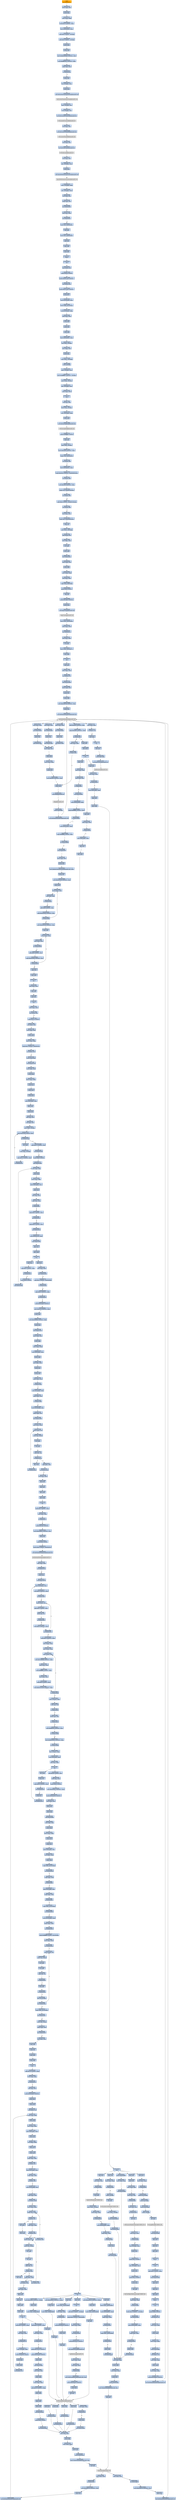 digraph G {
node[shape=rectangle,style=filled,fillcolor=lightsteelblue,color=lightsteelblue]
bgcolor="transparent"
a0x00418077call_0x00420c1e[label="start\ncall 0x00420c1e",color="lightgrey",fillcolor="orange"];
a0x00420c1emovl_edi_edi[label="0x00420c1e\nmovl %edi, %edi"];
a0x00420c20pushl_ebp[label="0x00420c20\npushl %ebp"];
a0x00420c21movl_esp_ebp[label="0x00420c21\nmovl %esp, %ebp"];
a0x00420c23subl_0x10UINT8_esp[label="0x00420c23\nsubl $0x10<UINT8>, %esp"];
a0x00420c26movl_0x0043362c_eax[label="0x00420c26\nmovl 0x0043362c, %eax"];
a0x00420c2bandl_0x0UINT8__8ebp_[label="0x00420c2b\nandl $0x0<UINT8>, -8(%ebp)"];
a0x00420c2fandl_0x0UINT8__4ebp_[label="0x00420c2f\nandl $0x0<UINT8>, -4(%ebp)"];
a0x00420c33pushl_ebx[label="0x00420c33\npushl %ebx"];
a0x00420c34pushl_edi[label="0x00420c34\npushl %edi"];
a0x00420c35movl_0xbb40e64eUINT32_edi[label="0x00420c35\nmovl $0xbb40e64e<UINT32>, %edi"];
a0x00420c3amovl_0xffff0000UINT32_ebx[label="0x00420c3a\nmovl $0xffff0000<UINT32>, %ebx"];
a0x00420c3fcmpl_edi_eax[label="0x00420c3f\ncmpl %edi, %eax"];
a0x00420c41je_0x00420c50[label="0x00420c41\nje 0x00420c50"];
a0x00420c50pushl_esi[label="0x00420c50\npushl %esi"];
a0x00420c51leal__8ebp__eax[label="0x00420c51\nleal -8(%ebp), %eax"];
a0x00420c54pushl_eax[label="0x00420c54\npushl %eax"];
a0x00420c55call_GetSystemTimeAsFileTime_kernel32_dll[label="0x00420c55\ncall GetSystemTimeAsFileTime@kernel32.dll"];
GetSystemTimeAsFileTime_kernel32_dll[label="GetSystemTimeAsFileTime@kernel32.dll",color="lightgrey",fillcolor="lightgrey"];
a0x00420c5bmovl__4ebp__esi[label="0x00420c5b\nmovl -4(%ebp), %esi"];
a0x00420c5exorl__8ebp__esi[label="0x00420c5e\nxorl -8(%ebp), %esi"];
a0x00420c61call_GetCurrentProcessId_kernel32_dll[label="0x00420c61\ncall GetCurrentProcessId@kernel32.dll"];
GetCurrentProcessId_kernel32_dll[label="GetCurrentProcessId@kernel32.dll",color="lightgrey",fillcolor="lightgrey"];
a0x00420c67xorl_eax_esi[label="0x00420c67\nxorl %eax, %esi"];
a0x00420c69call_GetCurrentThreadId_kernel32_dll[label="0x00420c69\ncall GetCurrentThreadId@kernel32.dll"];
GetCurrentThreadId_kernel32_dll[label="GetCurrentThreadId@kernel32.dll",color="lightgrey",fillcolor="lightgrey"];
a0x00420c6fxorl_eax_esi[label="0x00420c6f\nxorl %eax, %esi"];
a0x00420c71call_GetTickCount_kernel32_dll[label="0x00420c71\ncall GetTickCount@kernel32.dll"];
GetTickCount_kernel32_dll[label="GetTickCount@kernel32.dll",color="lightgrey",fillcolor="lightgrey"];
a0x00420c77xorl_eax_esi[label="0x00420c77\nxorl %eax, %esi"];
a0x00420c79leal__16ebp__eax[label="0x00420c79\nleal -16(%ebp), %eax"];
a0x00420c7cpushl_eax[label="0x00420c7c\npushl %eax"];
a0x00420c7dcall_QueryPerformanceCounter_kernel32_dll[label="0x00420c7d\ncall QueryPerformanceCounter@kernel32.dll"];
QueryPerformanceCounter_kernel32_dll[label="QueryPerformanceCounter@kernel32.dll",color="lightgrey",fillcolor="lightgrey"];
a0x00420c83movl__12ebp__eax[label="0x00420c83\nmovl -12(%ebp), %eax"];
a0x00420c86xorl__16ebp__eax[label="0x00420c86\nxorl -16(%ebp), %eax"];
a0x00420c89xorl_eax_esi[label="0x00420c89\nxorl %eax, %esi"];
a0x00420c8bcmpl_edi_esi[label="0x00420c8b\ncmpl %edi, %esi"];
a0x00420c8djne_0x00420c96[label="0x00420c8d\njne 0x00420c96"];
a0x00420c96testl_esi_ebx[label="0x00420c96\ntestl %esi, %ebx"];
a0x00420c98jne_0x00420ca1[label="0x00420c98\njne 0x00420ca1"];
a0x00420ca1movl_esi_0x0043362c[label="0x00420ca1\nmovl %esi, 0x0043362c"];
a0x00420ca7notl_esi[label="0x00420ca7\nnotl %esi"];
a0x00420ca9movl_esi_0x00433630[label="0x00420ca9\nmovl %esi, 0x00433630"];
a0x00420cafpopl_esi[label="0x00420caf\npopl %esi"];
a0x00420cb0popl_edi[label="0x00420cb0\npopl %edi"];
a0x00420cb1popl_ebx[label="0x00420cb1\npopl %ebx"];
a0x00420cb2leave_[label="0x00420cb2\nleave "];
a0x00420cb3ret[label="0x00420cb3\nret"];
a0x0041807cjmp_0x00417ef9[label="0x0041807c\njmp 0x00417ef9"];
a0x00417ef9pushl_0x58UINT8[label="0x00417ef9\npushl $0x58<UINT8>"];
a0x00417efbpushl_0x4317a8UINT32[label="0x00417efb\npushl $0x4317a8<UINT32>"];
a0x00417f00call_0x0041c9e0[label="0x00417f00\ncall 0x0041c9e0"];
a0x0041c9e0pushl_0x41ca40UINT32[label="0x0041c9e0\npushl $0x41ca40<UINT32>"];
a0x0041c9e5pushl_fs_0[label="0x0041c9e5\npushl %fs:0"];
a0x0041c9ecmovl_0x10esp__eax[label="0x0041c9ec\nmovl 0x10(%esp), %eax"];
a0x0041c9f0movl_ebp_0x10esp_[label="0x0041c9f0\nmovl %ebp, 0x10(%esp)"];
a0x0041c9f4leal_0x10esp__ebp[label="0x0041c9f4\nleal 0x10(%esp), %ebp"];
a0x0041c9f8subl_eax_esp[label="0x0041c9f8\nsubl %eax, %esp"];
a0x0041c9fapushl_ebx[label="0x0041c9fa\npushl %ebx"];
a0x0041c9fbpushl_esi[label="0x0041c9fb\npushl %esi"];
a0x0041c9fcpushl_edi[label="0x0041c9fc\npushl %edi"];
a0x0041c9fdmovl_0x0043362c_eax[label="0x0041c9fd\nmovl 0x0043362c, %eax"];
a0x0041ca02xorl_eax__4ebp_[label="0x0041ca02\nxorl %eax, -4(%ebp)"];
a0x0041ca05xorl_ebp_eax[label="0x0041ca05\nxorl %ebp, %eax"];
a0x0041ca07pushl_eax[label="0x0041ca07\npushl %eax"];
a0x0041ca08movl_esp__24ebp_[label="0x0041ca08\nmovl %esp, -24(%ebp)"];
a0x0041ca0bpushl__8ebp_[label="0x0041ca0b\npushl -8(%ebp)"];
a0x0041ca0emovl__4ebp__eax[label="0x0041ca0e\nmovl -4(%ebp), %eax"];
a0x0041ca11movl_0xfffffffeUINT32__4ebp_[label="0x0041ca11\nmovl $0xfffffffe<UINT32>, -4(%ebp)"];
a0x0041ca18movl_eax__8ebp_[label="0x0041ca18\nmovl %eax, -8(%ebp)"];
a0x0041ca1bleal__16ebp__eax[label="0x0041ca1b\nleal -16(%ebp), %eax"];
a0x0041ca1emovl_eax_fs_0[label="0x0041ca1e\nmovl %eax, %fs:0"];
a0x0041ca24ret[label="0x0041ca24\nret"];
a0x00417f05xorl_esi_esi[label="0x00417f05\nxorl %esi, %esi"];
a0x00417f07movl_esi__4ebp_[label="0x00417f07\nmovl %esi, -4(%ebp)"];
a0x00417f0aleal__104ebp__eax[label="0x00417f0a\nleal -104(%ebp), %eax"];
a0x00417f0dpushl_eax[label="0x00417f0d\npushl %eax"];
a0x00417f0ecall_GetStartupInfoA_kernel32_dll[label="0x00417f0e\ncall GetStartupInfoA@kernel32.dll"];
GetStartupInfoA_kernel32_dll[label="GetStartupInfoA@kernel32.dll",color="lightgrey",fillcolor="lightgrey"];
a0x00417f14pushl_0xfffffffeUINT8[label="0x00417f14\npushl $0xfffffffe<UINT8>"];
a0x00417f16popl_edi[label="0x00417f16\npopl %edi"];
a0x00417f17movl_edi__4ebp_[label="0x00417f17\nmovl %edi, -4(%ebp)"];
a0x00417f1amovl_0x5a4dUINT32_eax[label="0x00417f1a\nmovl $0x5a4d<UINT32>, %eax"];
a0x00417f1fcmpw_ax_0x00400000[label="0x00417f1f\ncmpw %ax, 0x00400000"];
a0x00417f26jne_0x00417f60[label="0x00417f26\njne 0x00417f60"];
a0x00417f28movl_0x0040003c_eax[label="0x00417f28\nmovl 0x0040003c, %eax"];
a0x00417f2dcmpl_0x4550UINT32_0x400000eax_[label="0x00417f2d\ncmpl $0x4550<UINT32>, 0x400000(%eax)"];
a0x00417f37jne_0x00417f60[label="0x00417f37\njne 0x00417f60"];
a0x00417f39movl_0x10bUINT32_ecx[label="0x00417f39\nmovl $0x10b<UINT32>, %ecx"];
a0x00417f3ecmpw_cx_0x400018eax_[label="0x00417f3e\ncmpw %cx, 0x400018(%eax)"];
a0x00417f45jne_0x00417f60[label="0x00417f45\njne 0x00417f60"];
a0x00417f47cmpl_0xeUINT8_0x400074eax_[label="0x00417f47\ncmpl $0xe<UINT8>, 0x400074(%eax)"];
a0x00417f4ejbe_0x00417f60[label="0x00417f4e\njbe 0x00417f60"];
a0x00417f50xorl_ecx_ecx[label="0x00417f50\nxorl %ecx, %ecx"];
a0x00417f52cmpl_esi_0x4000e8eax_[label="0x00417f52\ncmpl %esi, 0x4000e8(%eax)"];
a0x00417f58setne_cl[label="0x00417f58\nsetne %cl"];
a0x00417f5bmovl_ecx__28ebp_[label="0x00417f5b\nmovl %ecx, -28(%ebp)"];
a0x00417f5ejmp_0x00417f63[label="0x00417f5e\njmp 0x00417f63"];
a0x00417f63xorl_ebx_ebx[label="0x00417f63\nxorl %ebx, %ebx"];
a0x00417f65incl_ebx[label="0x00417f65\nincl %ebx"];
a0x00417f66pushl_ebx[label="0x00417f66\npushl %ebx"];
a0x00417f67call_0x00420bee[label="0x00417f67\ncall 0x00420bee"];
a0x00420beemovl_edi_edi[label="0x00420bee\nmovl %edi, %edi"];
a0x00420bf0pushl_ebp[label="0x00420bf0\npushl %ebp"];
a0x00420bf1movl_esp_ebp[label="0x00420bf1\nmovl %esp, %ebp"];
a0x00420bf3xorl_eax_eax[label="0x00420bf3\nxorl %eax, %eax"];
a0x00420bf5cmpl_eax_0x8ebp_[label="0x00420bf5\ncmpl %eax, 0x8(%ebp)"];
a0x00420bf8pushl_0x0UINT8[label="0x00420bf8\npushl $0x0<UINT8>"];
a0x00420bfasete_al[label="0x00420bfa\nsete %al"];
a0x00420bfdpushl_0x1000UINT32[label="0x00420bfd\npushl $0x1000<UINT32>"];
a0x00420c02pushl_eax[label="0x00420c02\npushl %eax"];
a0x00420c03call_HeapCreate_kernel32_dll[label="0x00420c03\ncall HeapCreate@kernel32.dll"];
HeapCreate_kernel32_dll[label="HeapCreate@kernel32.dll",color="lightgrey",fillcolor="lightgrey"];
a0x00420c09movl_eax_0x0045d4bc[label="0x00420c09\nmovl %eax, 0x0045d4bc"];
a0x00420c0etestl_eax_eax[label="0x00420c0e\ntestl %eax, %eax"];
a0x00420c10jne_0x00420c14[label="0x00420c10\njne 0x00420c14"];
a0x00420c14xorl_eax_eax[label="0x00420c14\nxorl %eax, %eax"];
a0x00420c16incl_eax[label="0x00420c16\nincl %eax"];
a0x00420c17movl_eax_0x0045d77c[label="0x00420c17\nmovl %eax, 0x0045d77c"];
a0x00420c1cpopl_ebp[label="0x00420c1c\npopl %ebp"];
a0x00420c1dret[label="0x00420c1d\nret"];
a0x00417f6cpopl_ecx[label="0x00417f6c\npopl %ecx"];
a0x00417f6dtestl_eax_eax[label="0x00417f6d\ntestl %eax, %eax"];
a0x00417f6fjne_0x00417f79[label="0x00417f6f\njne 0x00417f79"];
a0x00417f79call_0x0041be69[label="0x00417f79\ncall 0x0041be69"];
a0x0041be69movl_edi_edi[label="0x0041be69\nmovl %edi, %edi"];
a0x0041be6bpushl_esi[label="0x0041be6b\npushl %esi"];
a0x0041be6cpushl_edi[label="0x0041be6c\npushl %edi"];
a0x0041be6dmovl_0x42d878UINT32_esi[label="0x0041be6d\nmovl $0x42d878<UINT32>, %esi"];
a0x0041be72pushl_esi[label="0x0041be72\npushl %esi"];
a0x0041be73call_GetModuleHandleW_kernel32_dll[label="0x0041be73\ncall GetModuleHandleW@kernel32.dll"];
GetModuleHandleW_kernel32_dll[label="GetModuleHandleW@kernel32.dll",color="lightgrey",fillcolor="lightgrey"];
a0x0041be79testl_eax_eax[label="0x0041be79\ntestl %eax, %eax"];
a0x0041be7bjne_0x0041be84[label="0x0041be7b\njne 0x0041be84"];
a0x0041be7dpushl_esi[label="0x0041be7d\npushl %esi"];
a0x0041be7ecall_0x0041c6a8[label="0x0041be7e\ncall 0x0041c6a8"];
a0x0041c6a8movl_edi_edi[label="0x0041c6a8\nmovl %edi, %edi"];
a0x0041c6aapushl_ebp[label="0x0041c6aa\npushl %ebp"];
a0x0041c6abmovl_esp_ebp[label="0x0041c6ab\nmovl %esp, %ebp"];
a0x0041c6adpushl_edi[label="0x0041c6ad\npushl %edi"];
a0x0041c6aemovl_0x3e8UINT32_edi[label="0x0041c6ae\nmovl $0x3e8<UINT32>, %edi"];
a0x0041c6b3pushl_edi[label="0x0041c6b3\npushl %edi"];
a0x0041c6b4call_Sleep_kernel32_dll[label="0x0041c6b4\ncall Sleep@kernel32.dll"];
Sleep_kernel32_dll[label="Sleep@kernel32.dll",color="lightgrey",fillcolor="lightgrey"];
a0x0041c6bapushl_0x8ebp_[label="0x0041c6ba\npushl 0x8(%ebp)"];
a0x0041c6bdcall_GetModuleHandleW_kernel32_dll[label="0x0041c6bd\ncall GetModuleHandleW@kernel32.dll"];
a0x0041c6c3addl_0x3e8UINT32_edi[label="0x0041c6c3\naddl $0x3e8<UINT32>, %edi"];
a0x0041c6c9cmpl_0xea60UINT32_edi[label="0x0041c6c9\ncmpl $0xea60<UINT32>, %edi"];
a0x0041c6cfja_0x0041c6d5[label="0x0041c6cf\nja 0x0041c6d5"];
a0x0041c6d1testl_eax_eax[label="0x0041c6d1\ntestl %eax, %eax"];
a0x0041c6d3je_0x0041c6b3[label="0x0041c6d3\nje 0x0041c6b3"];
a0x0041c6d5popl_edi[label="0x0041c6d5\npopl %edi"];
a0x0041c6d6popl_ebp[label="0x0041c6d6\npopl %ebp"];
a0x0041c6d7ret[label="0x0041c6d7\nret"];
a0x0041be83popl_ecx[label="0x0041be83\npopl %ecx"];
a0x0041be84movl_eax_edi[label="0x0041be84\nmovl %eax, %edi"];
a0x0041be86testl_edi_edi[label="0x0041be86\ntestl %edi, %edi"];
a0x0041be88je_0x0041bfec[label="0x0041be88\nje 0x0041bfec"];
a0x0041bfeccall_0x0041bb83[label="0x0041bfec\ncall 0x0041bb83"];
a0x0041bb83movl_0x00433ae8_eax[label="0x0041bb83\nmovl 0x00433ae8, %eax"];
a0x0041bb88cmpl_0xffffffffUINT8_eax[label="0x0041bb88\ncmpl $0xffffffff<UINT8>, %eax"];
a0x0041bb8bje_0x0041bba3[label="0x0041bb8b\nje 0x0041bba3"];
a0x0041bba3movl_0x00433aec_eax[label="0x0041bba3\nmovl 0x00433aec, %eax"];
a0x0041bba8cmpl_0xffffffffUINT8_eax[label="0x0041bba8\ncmpl $0xffffffff<UINT8>, %eax"];
a0x0041bbabje_0x0041bbbb[label="0x0041bbab\nje 0x0041bbbb"];
a0x0041bbbbjmp_0x00420cff[label="0x0041bbbb\njmp 0x00420cff"];
a0x00420cffmovl_edi_edi[label="0x00420cff\nmovl %edi, %edi"];
a0x00420d01pushl_ebx[label="0x00420d01\npushl %ebx"];
a0x00420d02movl_DeleteCriticalSection_kernel32_dll_ebx[label="0x00420d02\nmovl DeleteCriticalSection@kernel32.dll, %ebx"];
a0x00420d08pushl_esi[label="0x00420d08\npushl %esi"];
a0x00420d09movl_0x434318UINT32_esi[label="0x00420d09\nmovl $0x434318<UINT32>, %esi"];
a0x00420d0epushl_edi[label="0x00420d0e\npushl %edi"];
a0x00420d0fmovl_esi__edi[label="0x00420d0f\nmovl (%esi), %edi"];
a0x00420d11testl_edi_edi[label="0x00420d11\ntestl %edi, %edi"];
a0x00420d13je_0x00420d28[label="0x00420d13\nje 0x00420d28"];
a0x00420d28addl_0x8UINT8_esi[label="0x00420d28\naddl $0x8<UINT8>, %esi"];
a0x00420d2bcmpl_0x434438UINT32_esi[label="0x00420d2b\ncmpl $0x434438<UINT32>, %esi"];
a0x00420d31jl_0x00420d0f[label="0x00420d31\njl 0x00420d0f"];
a0x00420d33movl_0x434318UINT32_esi[label="0x00420d33\nmovl $0x434318<UINT32>, %esi"];
a0x00420d38popl_edi[label="0x00420d38\npopl %edi"];
a0x00420d39movl_esi__eax[label="0x00420d39\nmovl (%esi), %eax"];
a0x00420d3btestl_eax_eax[label="0x00420d3b\ntestl %eax, %eax"];
a0x00420d3dje_0x00420d48[label="0x00420d3d\nje 0x00420d48"];
a0x00420d48addl_0x8UINT8_esi[label="0x00420d48\naddl $0x8<UINT8>, %esi"];
a0x00420d4bcmpl_0x434438UINT32_esi[label="0x00420d4b\ncmpl $0x434438<UINT32>, %esi"];
a0x00420d51jl_0x00420d39[label="0x00420d51\njl 0x00420d39"];
a0x00420d53popl_esi[label="0x00420d53\npopl %esi"];
a0x00420d54popl_ebx[label="0x00420d54\npopl %ebx"];
a0x00420d55ret[label="0x00420d55\nret"];
a0x0041bff1xorl_eax_eax[label="0x0041bff1\nxorl %eax, %eax"];
a0x0041bff3popl_edi[label="0x0041bff3\npopl %edi"];
a0x0041bff4popl_esi[label="0x0041bff4\npopl %esi"];
a0x0041bff5ret[label="0x0041bff5\nret"];
a0x00417f7etestl_eax_eax[label="0x00417f7e\ntestl %eax, %eax"];
a0x00417f80jne_0x00417f8a[label="0x00417f80\njne 0x00417f8a"];
a0x00417f82pushl_0x10UINT8[label="0x00417f82\npushl $0x10<UINT8>"];
a0x00417f84call_0x00417ed0[label="0x00417f84\ncall 0x00417ed0"];
a0x00417ed0movl_edi_edi[label="0x00417ed0\nmovl %edi, %edi"];
a0x00417ed2pushl_ebp[label="0x00417ed2\npushl %ebp"];
a0x00417ed3movl_esp_ebp[label="0x00417ed3\nmovl %esp, %ebp"];
a0x00417ed5cmpl_0x1UINT8_0x0045ccc8[label="0x00417ed5\ncmpl $0x1<UINT8>, 0x0045ccc8"];
a0x00417edcjne_0x00417ee3[label="0x00417edc\njne 0x00417ee3"];
a0x00417ee3pushl_0x8ebp_[label="0x00417ee3\npushl 0x8(%ebp)"];
a0x00417ee6call_0x00420140[label="0x00417ee6\ncall 0x00420140"];
a0x00420140movl_edi_edi[label="0x00420140\nmovl %edi, %edi"];
a0x00420142pushl_ebp[label="0x00420142\npushl %ebp"];
a0x00420143movl_esp_ebp[label="0x00420143\nmovl %esp, %ebp"];
a0x00420145pushl_ecx[label="0x00420145\npushl %ecx"];
a0x00420146pushl_ecx[label="0x00420146\npushl %ecx"];
a0x00420147pushl_ebx[label="0x00420147\npushl %ebx"];
a0x00420148movl_0x8ebp__ebx[label="0x00420148\nmovl 0x8(%ebp), %ebx"];
a0x0042014bpushl_esi[label="0x0042014b\npushl %esi"];
a0x0042014cpushl_edi[label="0x0042014c\npushl %edi"];
a0x0042014dxorl_esi_esi[label="0x0042014d\nxorl %esi, %esi"];
a0x0042014fxorl_edi_edi[label="0x0042014f\nxorl %edi, %edi"];
a0x00420151movl_edi__4ebp_[label="0x00420151\nmovl %edi, -4(%ebp)"];
a0x00420154cmpl_0x434208edi8__ebx[label="0x00420154\ncmpl 0x434208(,%edi,8), %ebx"];
a0x0042015bje_0x00420166[label="0x0042015b\nje 0x00420166"];
a0x0042015dincl_edi[label="0x0042015d\nincl %edi"];
a0x0042015emovl_edi__4ebp_[label="0x0042015e\nmovl %edi, -4(%ebp)"];
a0x00420161cmpl_0x17UINT8_edi[label="0x00420161\ncmpl $0x17<UINT8>, %edi"];
a0x00420164jb_0x00420154[label="0x00420164\njb 0x00420154"];
a0x00420166cmpl_0x17UINT8_edi[label="0x00420166\ncmpl $0x17<UINT8>, %edi"];
a0x00420169jae_0x004202e6[label="0x00420169\njae 0x004202e6"];
a0x0042016fpushl_0x3UINT8[label="0x0042016f\npushl $0x3<UINT8>"];
a0x00420171call_0x00425efd[label="0x00420171\ncall 0x00425efd"];
a0x00425efdmovl_edi_edi[label="0x00425efd\nmovl %edi, %edi"];
a0x00425effpushl_ebp[label="0x00425eff\npushl %ebp"];
a0x00425f00movl_esp_ebp[label="0x00425f00\nmovl %esp, %ebp"];
a0x00425f02movl_0x8ebp__ecx[label="0x00425f02\nmovl 0x8(%ebp), %ecx"];
a0x00425f05pushl_esi[label="0x00425f05\npushl %esi"];
a0x00425f06xorl_esi_esi[label="0x00425f06\nxorl %esi, %esi"];
a0x00425f08cmpl_esi_ecx[label="0x00425f08\ncmpl %esi, %ecx"];
a0x00425f0ajl_0x00425f2a[label="0x00425f0a\njl 0x00425f2a"];
a0x00425f0ccmpl_0x2UINT8_ecx[label="0x00425f0c\ncmpl $0x2<UINT8>, %ecx"];
a0x00425f0fjle_0x00425f1d[label="0x00425f0f\njle 0x00425f1d"];
a0x00425f11cmpl_0x3UINT8_ecx[label="0x00425f11\ncmpl $0x3<UINT8>, %ecx"];
a0x00425f14jne_0x00425f2a[label="0x00425f14\njne 0x00425f2a"];
a0x00425f16movl_0x0045ccc8_eax[label="0x00425f16\nmovl 0x0045ccc8, %eax"];
a0x00425f1bjmp_0x00425f45[label="0x00425f1b\njmp 0x00425f45"];
a0x00425f45popl_esi[label="0x00425f45\npopl %esi"];
a0x00425f46popl_ebp[label="0x00425f46\npopl %ebp"];
a0x00425f47ret[label="0x00425f47\nret"];
a0x00420176popl_ecx[label="0x00420176\npopl %ecx"];
a0x00420177cmpl_0x1UINT8_eax[label="0x00420177\ncmpl $0x1<UINT8>, %eax"];
a0x0042017aje_0x004202b4[label="0x0042017a\nje 0x004202b4"];
a0x00420180pushl_0x3UINT8[label="0x00420180\npushl $0x3<UINT8>"];
a0x00420182call_0x00425efd[label="0x00420182\ncall 0x00425efd"];
a0x00420187popl_ecx[label="0x00420187\npopl %ecx"];
a0x00420188testl_eax_eax[label="0x00420188\ntestl %eax, %eax"];
a0x0042018ajne_0x00420199[label="0x0042018a\njne 0x00420199"];
a0x0042018ccmpl_0x1UINT8_0x004336b8[label="0x0042018c\ncmpl $0x1<UINT8>, 0x004336b8"];
a0x00420193je_0x004202b4[label="0x00420193\nje 0x004202b4"];
a0x00420199cmpl_0xfcUINT32_ebx[label="0x00420199\ncmpl $0xfc<UINT32>, %ebx"];
a0x0042019fje_0x004202e6[label="0x0042019f\nje 0x004202e6"];
a0x004201a5pushl_0x42e2f0UINT32[label="0x004201a5\npushl $0x42e2f0<UINT32>"];
a0x004201aamovl_0x314UINT32_ebx[label="0x004201aa\nmovl $0x314<UINT32>, %ebx"];
a0x004201afpushl_ebx[label="0x004201af\npushl %ebx"];
a0x004201b0movl_0x45d098UINT32_edi[label="0x004201b0\nmovl $0x45d098<UINT32>, %edi"];
a0x004201b5pushl_edi[label="0x004201b5\npushl %edi"];
a0x004201b6call_0x0041532d[label="0x004201b6\ncall 0x0041532d"];
a0x0041532dmovl_edi_edi[label="0x0041532d\nmovl %edi, %edi"];
a0x0041532fpushl_ebp[label="0x0041532f\npushl %ebp"];
a0x00415330movl_esp_ebp[label="0x00415330\nmovl %esp, %ebp"];
a0x00415332movl_0x8ebp__ecx[label="0x00415332\nmovl 0x8(%ebp), %ecx"];
a0x00415335pushl_ebx[label="0x00415335\npushl %ebx"];
a0x00415336xorl_ebx_ebx[label="0x00415336\nxorl %ebx, %ebx"];
a0x00415338pushl_esi[label="0x00415338\npushl %esi"];
a0x00415339pushl_edi[label="0x00415339\npushl %edi"];
a0x0041533acmpl_ebx_ecx[label="0x0041533a\ncmpl %ebx, %ecx"];
a0x0041533cje_0x00415345[label="0x0041533c\nje 0x00415345"];
a0x0041533emovl_0xcebp__edi[label="0x0041533e\nmovl 0xc(%ebp), %edi"];
a0x00415341cmpl_ebx_edi[label="0x00415341\ncmpl %ebx, %edi"];
a0x00415343ja_0x00415360[label="0x00415343\nja 0x00415360"];
a0x00415360movl_0x10ebp__esi[label="0x00415360\nmovl 0x10(%ebp), %esi"];
a0x00415363cmpl_ebx_esi[label="0x00415363\ncmpl %ebx, %esi"];
a0x00415365jne_0x0041536b[label="0x00415365\njne 0x0041536b"];
a0x0041536bmovl_ecx_edx[label="0x0041536b\nmovl %ecx, %edx"];
a0x0041536dmovb_esi__al[label="0x0041536d\nmovb (%esi), %al"];
a0x0041536fmovb_al_edx_[label="0x0041536f\nmovb %al, (%edx)"];
a0x00415371incl_edx[label="0x00415371\nincl %edx"];
a0x00415372incl_esi[label="0x00415372\nincl %esi"];
a0x00415373cmpb_bl_al[label="0x00415373\ncmpb %bl, %al"];
a0x00415375je_0x0041537a[label="0x00415375\nje 0x0041537a"];
a0x00415377decl_edi[label="0x00415377\ndecl %edi"];
a0x00415378jne_0x0041536d[label="0x00415378\njne 0x0041536d"];
a0x0041537acmpl_ebx_edi[label="0x0041537a\ncmpl %ebx, %edi"];
a0x0041537cjne_0x0041538e[label="0x0041537c\njne 0x0041538e"];
a0x0041538exorl_eax_eax[label="0x0041538e\nxorl %eax, %eax"];
a0x00415390popl_edi[label="0x00415390\npopl %edi"];
a0x00415391popl_esi[label="0x00415391\npopl %esi"];
a0x00415392popl_ebx[label="0x00415392\npopl %ebx"];
a0x00415393popl_ebp[label="0x00415393\npopl %ebp"];
a0x00415394ret[label="0x00415394\nret"];
a0x004201bbaddl_0xcUINT8_esp[label="0x004201bb\naddl $0xc<UINT8>, %esp"];
a0x004201betestl_eax_eax[label="0x004201be\ntestl %eax, %eax"];
a0x004201c0je_0x004201cf[label="0x004201c0\nje 0x004201cf"];
a0x004201cfpushl_0x104UINT32[label="0x004201cf\npushl $0x104<UINT32>"];
a0x004201d4movl_0x45d0b1UINT32_esi[label="0x004201d4\nmovl $0x45d0b1<UINT32>, %esi"];
a0x004201d9pushl_esi[label="0x004201d9\npushl %esi"];
a0x004201dapushl_0x0UINT8[label="0x004201da\npushl $0x0<UINT8>"];
a0x004201dcmovb_0x0UINT8_0x0045d1b5[label="0x004201dc\nmovb $0x0<UINT8>, 0x0045d1b5"];
a0x004201e3call_GetModuleFileNameA_kernel32_dll[label="0x004201e3\ncall GetModuleFileNameA@kernel32.dll"];
GetModuleFileNameA_kernel32_dll[label="GetModuleFileNameA@kernel32.dll",color="lightgrey",fillcolor="lightgrey"];
a0x004201e9testl_eax_eax[label="0x004201e9\ntestl %eax, %eax"];
a0x004201ebjne_0x00420213[label="0x004201eb\njne 0x00420213"];
a0x00420213pushl_esi[label="0x00420213\npushl %esi"];
a0x00420214call_0x00415870[label="0x00420214\ncall 0x00415870"];
a0x00415870movl_0x4esp__ecx[label="0x00415870\nmovl 0x4(%esp), %ecx"];
a0x00415874testl_0x3UINT32_ecx[label="0x00415874\ntestl $0x3<UINT32>, %ecx"];
a0x0041587aje_0x004158a0[label="0x0041587a\nje 0x004158a0"];
a0x0041587cmovb_ecx__al[label="0x0041587c\nmovb (%ecx), %al"];
a0x0041587eaddl_0x1UINT8_ecx[label="0x0041587e\naddl $0x1<UINT8>, %ecx"];
a0x00415881testb_al_al[label="0x00415881\ntestb %al, %al"];
a0x00415883je_0x004158d3[label="0x00415883\nje 0x004158d3"];
a0x00415885testl_0x3UINT32_ecx[label="0x00415885\ntestl $0x3<UINT32>, %ecx"];
a0x0041588bjne_0x0041587c[label="0x0041588b\njne 0x0041587c"];
a0x0041588daddl_0x0UINT32_eax[label="0x0041588d\naddl $0x0<UINT32>, %eax"];
a0x00415892leal_esp__esp[label="0x00415892\nleal (%esp), %esp"];
a0x00415899leal_esp__esp[label="0x00415899\nleal (%esp), %esp"];
a0x004158a0movl_ecx__eax[label="0x004158a0\nmovl (%ecx), %eax"];
a0x004158a2movl_0x7efefeffUINT32_edx[label="0x004158a2\nmovl $0x7efefeff<UINT32>, %edx"];
a0x004158a7addl_eax_edx[label="0x004158a7\naddl %eax, %edx"];
a0x004158a9xorl_0xffffffffUINT8_eax[label="0x004158a9\nxorl $0xffffffff<UINT8>, %eax"];
a0x004158acxorl_edx_eax[label="0x004158ac\nxorl %edx, %eax"];
a0x004158aeaddl_0x4UINT8_ecx[label="0x004158ae\naddl $0x4<UINT8>, %ecx"];
a0x004158b1testl_0x81010100UINT32_eax[label="0x004158b1\ntestl $0x81010100<UINT32>, %eax"];
a0x004158b6je_0x004158a0[label="0x004158b6\nje 0x004158a0"];
a0x004158b8movl__4ecx__eax[label="0x004158b8\nmovl -4(%ecx), %eax"];
a0x004158bbtestb_al_al[label="0x004158bb\ntestb %al, %al"];
a0x004158bdje_0x004158f1[label="0x004158bd\nje 0x004158f1"];
a0x004158bftestb_ah_ah[label="0x004158bf\ntestb %ah, %ah"];
a0x004158c1je_0x004158e7[label="0x004158c1\nje 0x004158e7"];
a0x004158c3testl_0xff0000UINT32_eax[label="0x004158c3\ntestl $0xff0000<UINT32>, %eax"];
a0x004158c8je_0x004158dd[label="0x004158c8\nje 0x004158dd"];
a0x004158catestl_0xff000000UINT32_eax[label="0x004158ca\ntestl $0xff000000<UINT32>, %eax"];
a0x004158cfje_0x004158d3[label="0x004158cf\nje 0x004158d3"];
a0x004158d3leal__1ecx__eax[label="0x004158d3\nleal -1(%ecx), %eax"];
a0x004158d6movl_0x4esp__ecx[label="0x004158d6\nmovl 0x4(%esp), %ecx"];
a0x004158dasubl_ecx_eax[label="0x004158da\nsubl %ecx, %eax"];
a0x004158dcret[label="0x004158dc\nret"];
a0x00420219incl_eax[label="0x00420219\nincl %eax"];
a0x0042021apopl_ecx[label="0x0042021a\npopl %ecx"];
a0x0042021bcmpl_0x3cUINT8_eax[label="0x0042021b\ncmpl $0x3c<UINT8>, %eax"];
a0x0042021ejbe_0x00420258[label="0x0042021e\njbe 0x00420258"];
a0x00420220pushl_esi[label="0x00420220\npushl %esi"];
a0x00420221call_0x00415870[label="0x00420221\ncall 0x00415870"];
a0x00420226subl_0x3bUINT8_esi[label="0x00420226\nsubl $0x3b<UINT8>, %esi"];
a0x00420229addl_esi_eax[label="0x00420229\naddl %esi, %eax"];
a0x0042022bpushl_0x3UINT8[label="0x0042022b\npushl $0x3<UINT8>"];
a0x0042022dmovl_0x45d3acUINT32_ecx[label="0x0042022d\nmovl $0x45d3ac<UINT32>, %ecx"];
a0x00420232pushl_0x42e2d4UINT32[label="0x00420232\npushl $0x42e2d4<UINT32>"];
a0x00420237subl_eax_ecx[label="0x00420237\nsubl %eax, %ecx"];
a0x00420239pushl_ecx[label="0x00420239\npushl %ecx"];
a0x0042023apushl_eax[label="0x0042023a\npushl %eax"];
a0x0042023bcall_0x0042003b[label="0x0042023b\ncall 0x0042003b"];
a0x0042003bmovl_edi_edi[label="0x0042003b\nmovl %edi, %edi"];
a0x0042003dpushl_ebp[label="0x0042003d\npushl %ebp"];
a0x0042003emovl_esp_ebp[label="0x0042003e\nmovl %esp, %ebp"];
a0x00420040pushl_ebx[label="0x00420040\npushl %ebx"];
a0x00420041pushl_esi[label="0x00420041\npushl %esi"];
a0x00420042movl_0x8ebp__esi[label="0x00420042\nmovl 0x8(%ebp), %esi"];
a0x00420045xorl_ebx_ebx[label="0x00420045\nxorl %ebx, %ebx"];
a0x00420047pushl_edi[label="0x00420047\npushl %edi"];
a0x00420048cmpl_ebx_0x14ebp_[label="0x00420048\ncmpl %ebx, 0x14(%ebp)"];
a0x0042004bjne_0x0042005d[label="0x0042004b\njne 0x0042005d"];
a0x0042005dcmpl_ebx_esi[label="0x0042005d\ncmpl %ebx, %esi"];
a0x0042005fje_0x00420068[label="0x0042005f\nje 0x00420068"];
a0x00420061movl_0xcebp__edi[label="0x00420061\nmovl 0xc(%ebp), %edi"];
a0x00420064cmpl_ebx_edi[label="0x00420064\ncmpl %ebx, %edi"];
a0x00420066ja_0x00420083[label="0x00420066\nja 0x00420083"];
a0x00420083cmpl_ebx_0x14ebp_[label="0x00420083\ncmpl %ebx, 0x14(%ebp)"];
a0x00420086jne_0x0042008c[label="0x00420086\njne 0x0042008c"];
a0x0042008cmovl_0x10ebp__edx[label="0x0042008c\nmovl 0x10(%ebp), %edx"];
a0x0042008fcmpl_ebx_edx[label="0x0042008f\ncmpl %ebx, %edx"];
a0x00420091jne_0x00420097[label="0x00420091\njne 0x00420097"];
a0x00420097cmpl_0xffffffffUINT8_0x14ebp_[label="0x00420097\ncmpl $0xffffffff<UINT8>, 0x14(%ebp)"];
a0x0042009bmovl_esi_eax[label="0x0042009b\nmovl %esi, %eax"];
a0x0042009djne_0x004200ae[label="0x0042009d\njne 0x004200ae"];
a0x004200aemovb_edx__cl[label="0x004200ae\nmovb (%edx), %cl"];
a0x004200b0movb_cl_eax_[label="0x004200b0\nmovb %cl, (%eax)"];
a0x004200b2incl_eax[label="0x004200b2\nincl %eax"];
a0x004200b3incl_edx[label="0x004200b3\nincl %edx"];
a0x004200b4cmpb_bl_cl[label="0x004200b4\ncmpb %bl, %cl"];
a0x004200b6je_0x004200c0[label="0x004200b6\nje 0x004200c0"];
a0x004200b8decl_edi[label="0x004200b8\ndecl %edi"];
a0x004200b9je_0x004200c0[label="0x004200b9\nje 0x004200c0"];
a0x004200bbdecl_0x14ebp_[label="0x004200bb\ndecl 0x14(%ebp)"];
a0x004200bejne_0x004200ae[label="0x004200be\njne 0x004200ae"];
a0x004200c0cmpl_ebx_0x14ebp_[label="0x004200c0\ncmpl %ebx, 0x14(%ebp)"];
a0x004200c3jne_0x004200c7[label="0x004200c3\njne 0x004200c7"];
a0x004200c5movb_bl_eax_[label="0x004200c5\nmovb %bl, (%eax)"];
a0x004200c7cmpl_ebx_edi[label="0x004200c7\ncmpl %ebx, %edi"];
a0x004200c9jne_0x00420056[label="0x004200c9\njne 0x00420056"];
a0x00420056xorl_eax_eax[label="0x00420056\nxorl %eax, %eax"];
a0x00420058popl_edi[label="0x00420058\npopl %edi"];
a0x00420059popl_esi[label="0x00420059\npopl %esi"];
a0x0042005apopl_ebx[label="0x0042005a\npopl %ebx"];
a0x0042005bpopl_ebp[label="0x0042005b\npopl %ebp"];
a0x0042005cret[label="0x0042005c\nret"];
a0x00420240addl_0x14UINT8_esp[label="0x00420240\naddl $0x14<UINT8>, %esp"];
a0x00420243testl_eax_eax[label="0x00420243\ntestl %eax, %eax"];
a0x00420245je_0x00420258[label="0x00420245\nje 0x00420258"];
a0x00420258xorl_esi_esi[label="0x00420258\nxorl %esi, %esi"];
a0x0042025apushl_0x42e2d0UINT32[label="0x0042025a\npushl $0x42e2d0<UINT32>"];
a0x0042025fpushl_ebx[label="0x0042025f\npushl %ebx"];
a0x00420260pushl_edi[label="0x00420260\npushl %edi"];
a0x00420261call_0x004175cf[label="0x00420261\ncall 0x004175cf"];
a0x004175cfmovl_edi_edi[label="0x004175cf\nmovl %edi, %edi"];
a0x004175d1pushl_ebp[label="0x004175d1\npushl %ebp"];
a0x004175d2movl_esp_ebp[label="0x004175d2\nmovl %esp, %ebp"];
a0x004175d4movl_0x8ebp__eax[label="0x004175d4\nmovl 0x8(%ebp), %eax"];
a0x004175d7pushl_ebx[label="0x004175d7\npushl %ebx"];
a0x004175d8xorl_ebx_ebx[label="0x004175d8\nxorl %ebx, %ebx"];
a0x004175dapushl_esi[label="0x004175da\npushl %esi"];
a0x004175dbpushl_edi[label="0x004175db\npushl %edi"];
a0x004175dccmpl_ebx_eax[label="0x004175dc\ncmpl %ebx, %eax"];
a0x004175deje_0x004175e7[label="0x004175de\nje 0x004175e7"];
a0x004175e0movl_0xcebp__edi[label="0x004175e0\nmovl 0xc(%ebp), %edi"];
a0x004175e3cmpl_ebx_edi[label="0x004175e3\ncmpl %ebx, %edi"];
a0x004175e5ja_0x00417602[label="0x004175e5\nja 0x00417602"];
a0x00417602movl_0x10ebp__esi[label="0x00417602\nmovl 0x10(%ebp), %esi"];
a0x00417605cmpl_ebx_esi[label="0x00417605\ncmpl %ebx, %esi"];
a0x00417607jne_0x0041760d[label="0x00417607\njne 0x0041760d"];
a0x0041760dmovl_eax_edx[label="0x0041760d\nmovl %eax, %edx"];
a0x0041760fcmpb_bl_edx_[label="0x0041760f\ncmpb %bl, (%edx)"];
a0x00417611je_0x00417617[label="0x00417611\nje 0x00417617"];
a0x00417613incl_edx[label="0x00417613\nincl %edx"];
a0x00417614decl_edi[label="0x00417614\ndecl %edi"];
a0x00417615jne_0x0041760f[label="0x00417615\njne 0x0041760f"];
a0x00417617cmpl_ebx_edi[label="0x00417617\ncmpl %ebx, %edi"];
a0x00417619je_0x00417609[label="0x00417619\nje 0x00417609"];
a0x0041761bmovb_esi__cl[label="0x0041761b\nmovb (%esi), %cl"];
a0x0041761dmovb_cl_edx_[label="0x0041761d\nmovb %cl, (%edx)"];
a0x0041761fincl_edx[label="0x0041761f\nincl %edx"];
a0x00417620incl_esi[label="0x00417620\nincl %esi"];
a0x00417621cmpb_bl_cl[label="0x00417621\ncmpb %bl, %cl"];
a0x00417623je_0x00417628[label="0x00417623\nje 0x00417628"];
a0x00417625decl_edi[label="0x00417625\ndecl %edi"];
a0x00417626jne_0x0041761b[label="0x00417626\njne 0x0041761b"];
a0x00417628cmpl_ebx_edi[label="0x00417628\ncmpl %ebx, %edi"];
a0x0041762ajne_0x0041763c[label="0x0041762a\njne 0x0041763c"];
a0x0041763cxorl_eax_eax[label="0x0041763c\nxorl %eax, %eax"];
a0x0041763epopl_edi[label="0x0041763e\npopl %edi"];
a0x0041763fpopl_esi[label="0x0041763f\npopl %esi"];
a0x00417640popl_ebx[label="0x00417640\npopl %ebx"];
a0x00417641popl_ebp[label="0x00417641\npopl %ebp"];
a0x00417642ret[label="0x00417642\nret"];
a0x00420266addl_0xcUINT8_esp[label="0x00420266\naddl $0xc<UINT8>, %esp"];
a0x00420269testl_eax_eax[label="0x00420269\ntestl %eax, %eax"];
a0x0042026bje_0x0042027a[label="0x0042026b\nje 0x0042027a"];
a0x0042027amovl__4ebp__eax[label="0x0042027a\nmovl -4(%ebp), %eax"];
a0x0042027dpushl_0x43420ceax8_[label="0x0042027d\npushl 0x43420c(,%eax,8)"];
a0x00420284pushl_ebx[label="0x00420284\npushl %ebx"];
a0x00420285pushl_edi[label="0x00420285\npushl %edi"];
a0x00420286call_0x004175cf[label="0x00420286\ncall 0x004175cf"];
a0x0042028baddl_0xcUINT8_esp[label="0x0042028b\naddl $0xc<UINT8>, %esp"];
a0x0042028etestl_eax_eax[label="0x0042028e\ntestl %eax, %eax"];
a0x00420290je_0x0042029f[label="0x00420290\nje 0x0042029f"];
a0x0042029fpushl_0x12010UINT32[label="0x0042029f\npushl $0x12010<UINT32>"];
a0x004202a4pushl_0x42e2a8UINT32[label="0x004202a4\npushl $0x42e2a8<UINT32>"];
a0x004202a9pushl_edi[label="0x004202a9\npushl %edi"];
a0x004202aacall_0x00425d94[label="0x004202aa\ncall 0x00425d94"];
a0x00425d94movl_edi_edi[label="0x00425d94\nmovl %edi, %edi"];
a0x00425d96pushl_ebp[label="0x00425d96\npushl %ebp"];
a0x00425d97movl_esp_ebp[label="0x00425d97\nmovl %esp, %ebp"];
a0x00425d99subl_0x14UINT8_esp[label="0x00425d99\nsubl $0x14<UINT8>, %esp"];
a0x00425d9cpushl_ebx[label="0x00425d9c\npushl %ebx"];
a0x00425d9dpushl_esi[label="0x00425d9d\npushl %esi"];
a0x00425d9epushl_edi[label="0x00425d9e\npushl %edi"];
a0x00425d9fcall_0x0041bacb[label="0x00425d9f\ncall 0x0041bacb"];
a0x0041bacbpushl_0x0UINT8[label="0x0041bacb\npushl $0x0<UINT8>"];
a0x0041bacdcall_0x0041ba59[label="0x0041bacd\ncall 0x0041ba59"];
a0x0041ba59movl_edi_edi[label="0x0041ba59\nmovl %edi, %edi"];
a0x0041ba5bpushl_ebp[label="0x0041ba5b\npushl %ebp"];
a0x0041ba5cmovl_esp_ebp[label="0x0041ba5c\nmovl %esp, %ebp"];
a0x0041ba5epushl_esi[label="0x0041ba5e\npushl %esi"];
a0x0041ba5fpushl_0x00433aec[label="0x0041ba5f\npushl 0x00433aec"];
a0x0041ba65movl_TlsGetValue_kernel32_dll_esi[label="0x0041ba65\nmovl TlsGetValue@kernel32.dll, %esi"];
a0x0041ba6bcall_esi[label="0x0041ba6b\ncall %esi"];
TlsGetValue_kernel32_dll[label="TlsGetValue@kernel32.dll",color="lightgrey",fillcolor="lightgrey"];
a0x0041ba6dtestl_eax_eax[label="0x0041ba6d\ntestl %eax, %eax"];
a0x0041ba6fje_0x0041ba92[label="0x0041ba6f\nje 0x0041ba92"];
a0x0041ba92movl_0x42d878UINT32_esi[label="0x0041ba92\nmovl $0x42d878<UINT32>, %esi"];
a0x0041ba97pushl_esi[label="0x0041ba97\npushl %esi"];
a0x0041ba98call_GetModuleHandleW_kernel32_dll[label="0x0041ba98\ncall GetModuleHandleW@kernel32.dll"];
a0x0041ba9etestl_eax_eax[label="0x0041ba9e\ntestl %eax, %eax"];
a0x0041baa0jne_0x0041baad[label="0x0041baa0\njne 0x0041baad"];
a0x0041baa2pushl_esi[label="0x0041baa2\npushl %esi"];
a0x0041baa3call_0x0041c6a8[label="0x0041baa3\ncall 0x0041c6a8"];
a0x0041baa8popl_ecx[label="0x0041baa8\npopl %ecx"];
a0x0041baa9testl_eax_eax[label="0x0041baa9\ntestl %eax, %eax"];
a0x0041baabje_0x0041bac5[label="0x0041baab\nje 0x0041bac5"];
a0x0041bac5movl_0x8ebp__eax[label="0x0041bac5\nmovl 0x8(%ebp), %eax"];
a0x0041bac8popl_esi[label="0x0041bac8\npopl %esi"];
a0x0041bac9popl_ebp[label="0x0041bac9\npopl %ebp"];
a0x0041bacaret[label="0x0041baca\nret"];
a0x0041bad2popl_ecx[label="0x0041bad2\npopl %ecx"];
a0x0041bad3ret[label="0x0041bad3\nret"];
a0x00425da4andl_0x0UINT8__4ebp_[label="0x00425da4\nandl $0x0<UINT8>, -4(%ebp)"];
a0x00425da8cmpl_0x0UINT8_0x0045d688[label="0x00425da8\ncmpl $0x0<UINT8>, 0x0045d688"];
a0x00425dafmovl_eax_ebx[label="0x00425daf\nmovl %eax, %ebx"];
a0x00425db1jne_0x00425e45[label="0x00425db1\njne 0x00425e45"];
a0x00425db7pushl_0x42f42cUINT32[label="0x00425db7\npushl $0x42f42c<UINT32>"];
a0x00425dbccall_LoadLibraryA_kernel32_dll[label="0x00425dbc\ncall LoadLibraryA@kernel32.dll"];
LoadLibraryA_kernel32_dll[label="LoadLibraryA@kernel32.dll",color="lightgrey",fillcolor="lightgrey"];
a0x00425dc2movl_eax_edi[label="0x00425dc2\nmovl %eax, %edi"];
a0x00425dc4testl_edi_edi[label="0x00425dc4\ntestl %edi, %edi"];
a0x00425dc6je_0x00425ef6[label="0x00425dc6\nje 0x00425ef6"];
a0x00425dccmovl_GetProcAddress_kernel32_dll_esi[label="0x00425dcc\nmovl GetProcAddress@kernel32.dll, %esi"];
a0x00425dd2pushl_0x42f420UINT32[label="0x00425dd2\npushl $0x42f420<UINT32>"];
a0x00425dd7pushl_edi[label="0x00425dd7\npushl %edi"];
a0x00425dd8call_esi[label="0x00425dd8\ncall %esi"];
GetProcAddress_kernel32_dll[label="GetProcAddress@kernel32.dll",color="lightgrey",fillcolor="lightgrey"];
a0x00425ddatestl_eax_eax[label="0x00425dda\ntestl %eax, %eax"];
a0x00425ddcje_0x00425ef6[label="0x00425ddc\nje 0x00425ef6"];
a0x00425de2pushl_eax[label="0x00425de2\npushl %eax"];
a0x00425de3call_0x0041ba59[label="0x00425de3\ncall 0x0041ba59"];
a0x00425de8movl_0x42f410UINT32_esp_[label="0x00425de8\nmovl $0x42f410<UINT32>, (%esp)"];
a0x00425defpushl_edi[label="0x00425def\npushl %edi"];
a0x00425df0movl_eax_0x0045d688[label="0x00425df0\nmovl %eax, 0x0045d688"];
a0x00425df5call_esi[label="0x00425df5\ncall %esi"];
a0x00425df7pushl_eax[label="0x00425df7\npushl %eax"];
a0x00425df8call_0x0041ba59[label="0x00425df8\ncall 0x0041ba59"];
a0x00425dfdmovl_0x42f3fcUINT32_esp_[label="0x00425dfd\nmovl $0x42f3fc<UINT32>, (%esp)"];
a0x00425e04pushl_edi[label="0x00425e04\npushl %edi"];
a0x00425e05movl_eax_0x0045d68c[label="0x00425e05\nmovl %eax, 0x0045d68c"];
a0x00425e0acall_esi[label="0x00425e0a\ncall %esi"];
a0x00425e0cpushl_eax[label="0x00425e0c\npushl %eax"];
a0x00425e0dcall_0x0041ba59[label="0x00425e0d\ncall 0x0041ba59"];
a0x00425e12movl_0x42f3e0UINT32_esp_[label="0x00425e12\nmovl $0x42f3e0<UINT32>, (%esp)"];
a0x00425e19pushl_edi[label="0x00425e19\npushl %edi"];
a0x00425e1amovl_eax_0x0045d690[label="0x00425e1a\nmovl %eax, 0x0045d690"];
a0x00425e1fcall_esi[label="0x00425e1f\ncall %esi"];
a0x00425e21pushl_eax[label="0x00425e21\npushl %eax"];
a0x00425e22call_0x0041ba59[label="0x00425e22\ncall 0x0041ba59"];
a0x00425e27popl_ecx[label="0x00425e27\npopl %ecx"];
a0x00425e28movl_eax_0x0045d698[label="0x00425e28\nmovl %eax, 0x0045d698"];
a0x00425e2dtestl_eax_eax[label="0x00425e2d\ntestl %eax, %eax"];
a0x00425e2fje_0x00425e45[label="0x00425e2f\nje 0x00425e45"];
a0x00425e31pushl_0x42f3c8UINT32[label="0x00425e31\npushl $0x42f3c8<UINT32>"];
a0x00425e36pushl_edi[label="0x00425e36\npushl %edi"];
a0x00425e37call_esi[label="0x00425e37\ncall %esi"];
a0x00425e39pushl_eax[label="0x00425e39\npushl %eax"];
a0x00425e3acall_0x0041ba59[label="0x00425e3a\ncall 0x0041ba59"];
a0x00425e3fpopl_ecx[label="0x00425e3f\npopl %ecx"];
a0x00425e40movl_eax_0x0045d694[label="0x00425e40\nmovl %eax, 0x0045d694"];
a0x00425e45movl_0x0045d694_eax[label="0x00425e45\nmovl 0x0045d694, %eax"];
a0x00425e4acmpl_ebx_eax[label="0x00425e4a\ncmpl %ebx, %eax"];
a0x00425e4cje_0x00425e9d[label="0x00425e4c\nje 0x00425e9d"];
a0x00425e4ecmpl_ebx_0x0045d698[label="0x00425e4e\ncmpl %ebx, 0x0045d698"];
a0x00425e54je_0x00425e9d[label="0x00425e54\nje 0x00425e9d"];
a0x00425e56pushl_eax[label="0x00425e56\npushl %eax"];
a0x00425e57call_0x0041bad4[label="0x00425e57\ncall 0x0041bad4"];
a0x0041bad4movl_edi_edi[label="0x0041bad4\nmovl %edi, %edi"];
a0x0041bad6pushl_ebp[label="0x0041bad6\npushl %ebp"];
a0x0041bad7movl_esp_ebp[label="0x0041bad7\nmovl %esp, %ebp"];
a0x0041bad9pushl_esi[label="0x0041bad9\npushl %esi"];
a0x0041badapushl_0x00433aec[label="0x0041bada\npushl 0x00433aec"];
a0x0041bae0movl_TlsGetValue_kernel32_dll_esi[label="0x0041bae0\nmovl TlsGetValue@kernel32.dll, %esi"];
a0x0041bae6call_esi[label="0x0041bae6\ncall %esi"];
a0x0041bae8testl_eax_eax[label="0x0041bae8\ntestl %eax, %eax"];
a0x0041baeaje_0x0041bb0d[label="0x0041baea\nje 0x0041bb0d"];
a0x0041bb0dmovl_0x42d878UINT32_esi[label="0x0041bb0d\nmovl $0x42d878<UINT32>, %esi"];
a0x0041bb12pushl_esi[label="0x0041bb12\npushl %esi"];
a0x0041bb13call_GetModuleHandleW_kernel32_dll[label="0x0041bb13\ncall GetModuleHandleW@kernel32.dll"];
a0x0041bb19testl_eax_eax[label="0x0041bb19\ntestl %eax, %eax"];
a0x0041bb1bjne_0x0041bb28[label="0x0041bb1b\njne 0x0041bb28"];
a0x0041bb1dpushl_esi[label="0x0041bb1d\npushl %esi"];
a0x0041bb1ecall_0x0041c6a8[label="0x0041bb1e\ncall 0x0041c6a8"];
a0x0041bb23popl_ecx[label="0x0041bb23\npopl %ecx"];
a0x0041bb24testl_eax_eax[label="0x0041bb24\ntestl %eax, %eax"];
a0x0041bb26je_0x0041bb40[label="0x0041bb26\nje 0x0041bb40"];
a0x0041bb40movl_0x8ebp__eax[label="0x0041bb40\nmovl 0x8(%ebp), %eax"];
a0x0041bb43popl_esi[label="0x0041bb43\npopl %esi"];
a0x0041bb44popl_ebp[label="0x0041bb44\npopl %ebp"];
a0x0041bb45ret[label="0x0041bb45\nret"];
a0x00425e5cpushl_0x0045d698[label="0x00425e5c\npushl 0x0045d698"];
a0x00425e62movl_eax_esi[label="0x00425e62\nmovl %eax, %esi"];
a0x00425e64call_0x0041bad4[label="0x00425e64\ncall 0x0041bad4"];
a0x00425e69popl_ecx[label="0x00425e69\npopl %ecx"];
a0x00425e6apopl_ecx[label="0x00425e6a\npopl %ecx"];
a0x00425e6bmovl_eax_edi[label="0x00425e6b\nmovl %eax, %edi"];
a0x00425e6dtestl_esi_esi[label="0x00425e6d\ntestl %esi, %esi"];
a0x00425e6fje_0x00425e9d[label="0x00425e6f\nje 0x00425e9d"];
a0x00425e71testl_edi_edi[label="0x00425e71\ntestl %edi, %edi"];
a0x00425e73je_0x00425e9d[label="0x00425e73\nje 0x00425e9d"];
a0x00425e75call_esi[label="0x00425e75\ncall %esi"];
GetProcessWindowStation_USER32_DLL[label="GetProcessWindowStation@USER32.DLL",color="lightgrey",fillcolor="lightgrey"];
a0x00425e77testl_eax_eax[label="0x00425e77\ntestl %eax, %eax"];
a0x00425e79je_0x00425e94[label="0x00425e79\nje 0x00425e94"];
a0x00425e7bleal__8ebp__ecx[label="0x00425e7b\nleal -8(%ebp), %ecx"];
a0x00425e7epushl_ecx[label="0x00425e7e\npushl %ecx"];
a0x00425e7fpushl_0xcUINT8[label="0x00425e7f\npushl $0xc<UINT8>"];
a0x00425e81leal__20ebp__ecx[label="0x00425e81\nleal -20(%ebp), %ecx"];
a0x00425e84pushl_ecx[label="0x00425e84\npushl %ecx"];
a0x00425e85pushl_0x1UINT8[label="0x00425e85\npushl $0x1<UINT8>"];
a0x00425e87pushl_eax[label="0x00425e87\npushl %eax"];
a0x00425e88call_edi[label="0x00425e88\ncall %edi"];
GetUserObjectInformationA_USER32_DLL[label="GetUserObjectInformationA@USER32.DLL",color="lightgrey",fillcolor="lightgrey"];
a0x00425e8atestl_eax_eax[label="0x00425e8a\ntestl %eax, %eax"];
a0x00425e8cje_0x00425e94[label="0x00425e8c\nje 0x00425e94"];
a0x00425e8etestb_0x1UINT8__12ebp_[label="0x00425e8e\ntestb $0x1<UINT8>, -12(%ebp)"];
a0x00425e92jne_0x00425e9d[label="0x00425e92\njne 0x00425e9d"];
a0x00425e9dmovl_0x0045d68c_eax[label="0x00425e9d\nmovl 0x0045d68c, %eax"];
a0x00425ea2cmpl_ebx_eax[label="0x00425ea2\ncmpl %ebx, %eax"];
a0x00425ea4je_0x00425ed6[label="0x00425ea4\nje 0x00425ed6"];
a0x00425ea6pushl_eax[label="0x00425ea6\npushl %eax"];
a0x00425ea7call_0x0041bad4[label="0x00425ea7\ncall 0x0041bad4"];
a0x00425eacpopl_ecx[label="0x00425eac\npopl %ecx"];
a0x00425eadtestl_eax_eax[label="0x00425ead\ntestl %eax, %eax"];
a0x00425eafje_0x00425ed6[label="0x00425eaf\nje 0x00425ed6"];
a0x00425eb1call_eax[label="0x00425eb1\ncall %eax"];
GetActiveWindow_USER32_DLL[label="GetActiveWindow@USER32.DLL",color="lightgrey",fillcolor="lightgrey"];
a0x00425eb3movl_eax__4ebp_[label="0x00425eb3\nmovl %eax, -4(%ebp)"];
a0x00425eb6testl_eax_eax[label="0x00425eb6\ntestl %eax, %eax"];
a0x00425eb8je_0x00425ed6[label="0x00425eb8\nje 0x00425ed6"];
a0x00425ebamovl_0x0045d690_eax[label="0x00425eba\nmovl 0x0045d690, %eax"];
a0x00425ebfcmpl_ebx_eax[label="0x00425ebf\ncmpl %ebx, %eax"];
a0x00425ec1je_0x00425ed6[label="0x00425ec1\nje 0x00425ed6"];
a0x00425ec3pushl_eax[label="0x00425ec3\npushl %eax"];
a0x00425ec4call_0x0041bad4[label="0x00425ec4\ncall 0x0041bad4"];
a0x00425ec9popl_ecx[label="0x00425ec9\npopl %ecx"];
a0x00425ecatestl_eax_eax[label="0x00425eca\ntestl %eax, %eax"];
a0x00425eccje_0x00425ed6[label="0x00425ecc\nje 0x00425ed6"];
a0x00425ecepushl__4ebp_[label="0x00425ece\npushl -4(%ebp)"];
a0x00425ed1call_eax[label="0x00425ed1\ncall %eax"];
GetLastActivePopup_USER32_DLL[label="GetLastActivePopup@USER32.DLL",color="lightgrey",fillcolor="lightgrey"];
a0x00425ed3movl_eax__4ebp_[label="0x00425ed3\nmovl %eax, -4(%ebp)"];
a0x00425ed6pushl_0x0045d688[label="0x00425ed6\npushl 0x0045d688"];
a0x00425edccall_0x0041bad4[label="0x00425edc\ncall 0x0041bad4"];
a0x00425ee1popl_ecx[label="0x00425ee1\npopl %ecx"];
a0x00425ee2testl_eax_eax[label="0x00425ee2\ntestl %eax, %eax"];
a0x00425ee4je_0x00425ef6[label="0x00425ee4\nje 0x00425ef6"];
a0x00425ee6pushl_0x10ebp_[label="0x00425ee6\npushl 0x10(%ebp)"];
a0x00425ee9pushl_0xcebp_[label="0x00425ee9\npushl 0xc(%ebp)"];
a0x00425eecpushl_0x8ebp_[label="0x00425eec\npushl 0x8(%ebp)"];
a0x00425eefpushl__4ebp_[label="0x00425eef\npushl -4(%ebp)"];
a0x00425ef2call_eax[label="0x00425ef2\ncall %eax"];
MessageBoxA_USER32_DLL[label="MessageBoxA@USER32.DLL",color="lightgrey",fillcolor="lightgrey"];
a0x00425ef4jmp_0x00425ef8[label="0x00425ef4\njmp 0x00425ef8"];
a0x00425ef8popl_edi[label="0x00425ef8\npopl %edi"];
a0x00425ef9popl_esi[label="0x00425ef9\npopl %esi"];
a0x00425efapopl_ebx[label="0x00425efa\npopl %ebx"];
a0x00425efbleave_[label="0x00425efb\nleave "];
a0x00425efcret[label="0x00425efc\nret"];
a0x004202afaddl_0xcUINT8_esp[label="0x004202af\naddl $0xc<UINT8>, %esp"];
a0x004202b2jmp_0x004202e6[label="0x004202b2\njmp 0x004202e6"];
a0x004202e6popl_edi[label="0x004202e6\npopl %edi"];
a0x004202e7popl_esi[label="0x004202e7\npopl %esi"];
a0x004202e8popl_ebx[label="0x004202e8\npopl %ebx"];
a0x004202e9leave_[label="0x004202e9\nleave "];
a0x004202earet[label="0x004202ea\nret"];
a0x00417eebpushl_0xffUINT32[label="0x00417eeb\npushl $0xff<UINT32>"];
a0x00417ef0call_0x0041c72c[label="0x00417ef0\ncall 0x0041c72c"];
a0x0041c72cmovl_edi_edi[label="0x0041c72c\nmovl %edi, %edi"];
a0x0041c72epushl_ebp[label="0x0041c72e\npushl %ebp"];
a0x0041c72fmovl_esp_ebp[label="0x0041c72f\nmovl %esp, %ebp"];
a0x0041c731pushl_0x8ebp_[label="0x0041c731\npushl 0x8(%ebp)"];
a0x0041c734call_0x0041c701[label="0x0041c734\ncall 0x0041c701"];
a0x0041c701movl_edi_edi[label="0x0041c701\nmovl %edi, %edi"];
a0x0041c703pushl_ebp[label="0x0041c703\npushl %ebp"];
a0x0041c704movl_esp_ebp[label="0x0041c704\nmovl %esp, %ebp"];
a0x0041c706pushl_0x42d8e0UINT32[label="0x0041c706\npushl $0x42d8e0<UINT32>"];
a0x0041c70bcall_GetModuleHandleW_kernel32_dll[label="0x0041c70b\ncall GetModuleHandleW@kernel32.dll"];
a0x0041c711testl_eax_eax[label="0x0041c711\ntestl %eax, %eax"];
a0x0041c713je_0x0041c72a[label="0x0041c713\nje 0x0041c72a"];
a0x0041c72apopl_ebp[label="0x0041c72a\npopl %ebp"];
a0x0041c72bret[label="0x0041c72b\nret"];
a0x0041c739popl_ecx[label="0x0041c739\npopl %ecx"];
a0x0041c73apushl_0x8ebp_[label="0x0041c73a\npushl 0x8(%ebp)"];
a0x0041c73dcall_ExitProcess_kernel32_dll[label="0x0041c73d\ncall ExitProcess@kernel32.dll"];
ExitProcess_kernel32_dll[label="ExitProcess@kernel32.dll",color="lightgrey",fillcolor="lightgrey"];
a0x00418077call_0x00420c1e -> a0x00420c1emovl_edi_edi [color="#000000"];
a0x00420c1emovl_edi_edi -> a0x00420c20pushl_ebp [color="#000000"];
a0x00420c20pushl_ebp -> a0x00420c21movl_esp_ebp [color="#000000"];
a0x00420c21movl_esp_ebp -> a0x00420c23subl_0x10UINT8_esp [color="#000000"];
a0x00420c23subl_0x10UINT8_esp -> a0x00420c26movl_0x0043362c_eax [color="#000000"];
a0x00420c26movl_0x0043362c_eax -> a0x00420c2bandl_0x0UINT8__8ebp_ [color="#000000"];
a0x00420c2bandl_0x0UINT8__8ebp_ -> a0x00420c2fandl_0x0UINT8__4ebp_ [color="#000000"];
a0x00420c2fandl_0x0UINT8__4ebp_ -> a0x00420c33pushl_ebx [color="#000000"];
a0x00420c33pushl_ebx -> a0x00420c34pushl_edi [color="#000000"];
a0x00420c34pushl_edi -> a0x00420c35movl_0xbb40e64eUINT32_edi [color="#000000"];
a0x00420c35movl_0xbb40e64eUINT32_edi -> a0x00420c3amovl_0xffff0000UINT32_ebx [color="#000000"];
a0x00420c3amovl_0xffff0000UINT32_ebx -> a0x00420c3fcmpl_edi_eax [color="#000000"];
a0x00420c3fcmpl_edi_eax -> a0x00420c41je_0x00420c50 [color="#000000"];
a0x00420c41je_0x00420c50 -> a0x00420c50pushl_esi [color="#000000",label="T"];
a0x00420c50pushl_esi -> a0x00420c51leal__8ebp__eax [color="#000000"];
a0x00420c51leal__8ebp__eax -> a0x00420c54pushl_eax [color="#000000"];
a0x00420c54pushl_eax -> a0x00420c55call_GetSystemTimeAsFileTime_kernel32_dll [color="#000000"];
a0x00420c55call_GetSystemTimeAsFileTime_kernel32_dll -> GetSystemTimeAsFileTime_kernel32_dll [color="#000000"];
GetSystemTimeAsFileTime_kernel32_dll -> a0x00420c5bmovl__4ebp__esi [color="#000000"];
a0x00420c5bmovl__4ebp__esi -> a0x00420c5exorl__8ebp__esi [color="#000000"];
a0x00420c5exorl__8ebp__esi -> a0x00420c61call_GetCurrentProcessId_kernel32_dll [color="#000000"];
a0x00420c61call_GetCurrentProcessId_kernel32_dll -> GetCurrentProcessId_kernel32_dll [color="#000000"];
GetCurrentProcessId_kernel32_dll -> a0x00420c67xorl_eax_esi [color="#000000"];
a0x00420c67xorl_eax_esi -> a0x00420c69call_GetCurrentThreadId_kernel32_dll [color="#000000"];
a0x00420c69call_GetCurrentThreadId_kernel32_dll -> GetCurrentThreadId_kernel32_dll [color="#000000"];
GetCurrentThreadId_kernel32_dll -> a0x00420c6fxorl_eax_esi [color="#000000"];
a0x00420c6fxorl_eax_esi -> a0x00420c71call_GetTickCount_kernel32_dll [color="#000000"];
a0x00420c71call_GetTickCount_kernel32_dll -> GetTickCount_kernel32_dll [color="#000000"];
GetTickCount_kernel32_dll -> a0x00420c77xorl_eax_esi [color="#000000"];
a0x00420c77xorl_eax_esi -> a0x00420c79leal__16ebp__eax [color="#000000"];
a0x00420c79leal__16ebp__eax -> a0x00420c7cpushl_eax [color="#000000"];
a0x00420c7cpushl_eax -> a0x00420c7dcall_QueryPerformanceCounter_kernel32_dll [color="#000000"];
a0x00420c7dcall_QueryPerformanceCounter_kernel32_dll -> QueryPerformanceCounter_kernel32_dll [color="#000000"];
QueryPerformanceCounter_kernel32_dll -> a0x00420c83movl__12ebp__eax [color="#000000"];
a0x00420c83movl__12ebp__eax -> a0x00420c86xorl__16ebp__eax [color="#000000"];
a0x00420c86xorl__16ebp__eax -> a0x00420c89xorl_eax_esi [color="#000000"];
a0x00420c89xorl_eax_esi -> a0x00420c8bcmpl_edi_esi [color="#000000"];
a0x00420c8bcmpl_edi_esi -> a0x00420c8djne_0x00420c96 [color="#000000"];
a0x00420c8djne_0x00420c96 -> a0x00420c96testl_esi_ebx [color="#000000",label="T"];
a0x00420c96testl_esi_ebx -> a0x00420c98jne_0x00420ca1 [color="#000000"];
a0x00420c98jne_0x00420ca1 -> a0x00420ca1movl_esi_0x0043362c [color="#000000",label="T"];
a0x00420ca1movl_esi_0x0043362c -> a0x00420ca7notl_esi [color="#000000"];
a0x00420ca7notl_esi -> a0x00420ca9movl_esi_0x00433630 [color="#000000"];
a0x00420ca9movl_esi_0x00433630 -> a0x00420cafpopl_esi [color="#000000"];
a0x00420cafpopl_esi -> a0x00420cb0popl_edi [color="#000000"];
a0x00420cb0popl_edi -> a0x00420cb1popl_ebx [color="#000000"];
a0x00420cb1popl_ebx -> a0x00420cb2leave_ [color="#000000"];
a0x00420cb2leave_ -> a0x00420cb3ret [color="#000000"];
a0x00420cb3ret -> a0x0041807cjmp_0x00417ef9 [color="#000000"];
a0x0041807cjmp_0x00417ef9 -> a0x00417ef9pushl_0x58UINT8 [color="#000000"];
a0x00417ef9pushl_0x58UINT8 -> a0x00417efbpushl_0x4317a8UINT32 [color="#000000"];
a0x00417efbpushl_0x4317a8UINT32 -> a0x00417f00call_0x0041c9e0 [color="#000000"];
a0x00417f00call_0x0041c9e0 -> a0x0041c9e0pushl_0x41ca40UINT32 [color="#000000"];
a0x0041c9e0pushl_0x41ca40UINT32 -> a0x0041c9e5pushl_fs_0 [color="#000000"];
a0x0041c9e5pushl_fs_0 -> a0x0041c9ecmovl_0x10esp__eax [color="#000000"];
a0x0041c9ecmovl_0x10esp__eax -> a0x0041c9f0movl_ebp_0x10esp_ [color="#000000"];
a0x0041c9f0movl_ebp_0x10esp_ -> a0x0041c9f4leal_0x10esp__ebp [color="#000000"];
a0x0041c9f4leal_0x10esp__ebp -> a0x0041c9f8subl_eax_esp [color="#000000"];
a0x0041c9f8subl_eax_esp -> a0x0041c9fapushl_ebx [color="#000000"];
a0x0041c9fapushl_ebx -> a0x0041c9fbpushl_esi [color="#000000"];
a0x0041c9fbpushl_esi -> a0x0041c9fcpushl_edi [color="#000000"];
a0x0041c9fcpushl_edi -> a0x0041c9fdmovl_0x0043362c_eax [color="#000000"];
a0x0041c9fdmovl_0x0043362c_eax -> a0x0041ca02xorl_eax__4ebp_ [color="#000000"];
a0x0041ca02xorl_eax__4ebp_ -> a0x0041ca05xorl_ebp_eax [color="#000000"];
a0x0041ca05xorl_ebp_eax -> a0x0041ca07pushl_eax [color="#000000"];
a0x0041ca07pushl_eax -> a0x0041ca08movl_esp__24ebp_ [color="#000000"];
a0x0041ca08movl_esp__24ebp_ -> a0x0041ca0bpushl__8ebp_ [color="#000000"];
a0x0041ca0bpushl__8ebp_ -> a0x0041ca0emovl__4ebp__eax [color="#000000"];
a0x0041ca0emovl__4ebp__eax -> a0x0041ca11movl_0xfffffffeUINT32__4ebp_ [color="#000000"];
a0x0041ca11movl_0xfffffffeUINT32__4ebp_ -> a0x0041ca18movl_eax__8ebp_ [color="#000000"];
a0x0041ca18movl_eax__8ebp_ -> a0x0041ca1bleal__16ebp__eax [color="#000000"];
a0x0041ca1bleal__16ebp__eax -> a0x0041ca1emovl_eax_fs_0 [color="#000000"];
a0x0041ca1emovl_eax_fs_0 -> a0x0041ca24ret [color="#000000"];
a0x0041ca24ret -> a0x00417f05xorl_esi_esi [color="#000000"];
a0x00417f05xorl_esi_esi -> a0x00417f07movl_esi__4ebp_ [color="#000000"];
a0x00417f07movl_esi__4ebp_ -> a0x00417f0aleal__104ebp__eax [color="#000000"];
a0x00417f0aleal__104ebp__eax -> a0x00417f0dpushl_eax [color="#000000"];
a0x00417f0dpushl_eax -> a0x00417f0ecall_GetStartupInfoA_kernel32_dll [color="#000000"];
a0x00417f0ecall_GetStartupInfoA_kernel32_dll -> GetStartupInfoA_kernel32_dll [color="#000000"];
GetStartupInfoA_kernel32_dll -> a0x00417f14pushl_0xfffffffeUINT8 [color="#000000"];
a0x00417f14pushl_0xfffffffeUINT8 -> a0x00417f16popl_edi [color="#000000"];
a0x00417f16popl_edi -> a0x00417f17movl_edi__4ebp_ [color="#000000"];
a0x00417f17movl_edi__4ebp_ -> a0x00417f1amovl_0x5a4dUINT32_eax [color="#000000"];
a0x00417f1amovl_0x5a4dUINT32_eax -> a0x00417f1fcmpw_ax_0x00400000 [color="#000000"];
a0x00417f1fcmpw_ax_0x00400000 -> a0x00417f26jne_0x00417f60 [color="#000000"];
a0x00417f26jne_0x00417f60 -> a0x00417f28movl_0x0040003c_eax [color="#000000",label="F"];
a0x00417f28movl_0x0040003c_eax -> a0x00417f2dcmpl_0x4550UINT32_0x400000eax_ [color="#000000"];
a0x00417f2dcmpl_0x4550UINT32_0x400000eax_ -> a0x00417f37jne_0x00417f60 [color="#000000"];
a0x00417f37jne_0x00417f60 -> a0x00417f39movl_0x10bUINT32_ecx [color="#000000",label="F"];
a0x00417f39movl_0x10bUINT32_ecx -> a0x00417f3ecmpw_cx_0x400018eax_ [color="#000000"];
a0x00417f3ecmpw_cx_0x400018eax_ -> a0x00417f45jne_0x00417f60 [color="#000000"];
a0x00417f45jne_0x00417f60 -> a0x00417f47cmpl_0xeUINT8_0x400074eax_ [color="#000000",label="F"];
a0x00417f47cmpl_0xeUINT8_0x400074eax_ -> a0x00417f4ejbe_0x00417f60 [color="#000000"];
a0x00417f4ejbe_0x00417f60 -> a0x00417f50xorl_ecx_ecx [color="#000000",label="F"];
a0x00417f50xorl_ecx_ecx -> a0x00417f52cmpl_esi_0x4000e8eax_ [color="#000000"];
a0x00417f52cmpl_esi_0x4000e8eax_ -> a0x00417f58setne_cl [color="#000000"];
a0x00417f58setne_cl -> a0x00417f5bmovl_ecx__28ebp_ [color="#000000"];
a0x00417f5bmovl_ecx__28ebp_ -> a0x00417f5ejmp_0x00417f63 [color="#000000"];
a0x00417f5ejmp_0x00417f63 -> a0x00417f63xorl_ebx_ebx [color="#000000"];
a0x00417f63xorl_ebx_ebx -> a0x00417f65incl_ebx [color="#000000"];
a0x00417f65incl_ebx -> a0x00417f66pushl_ebx [color="#000000"];
a0x00417f66pushl_ebx -> a0x00417f67call_0x00420bee [color="#000000"];
a0x00417f67call_0x00420bee -> a0x00420beemovl_edi_edi [color="#000000"];
a0x00420beemovl_edi_edi -> a0x00420bf0pushl_ebp [color="#000000"];
a0x00420bf0pushl_ebp -> a0x00420bf1movl_esp_ebp [color="#000000"];
a0x00420bf1movl_esp_ebp -> a0x00420bf3xorl_eax_eax [color="#000000"];
a0x00420bf3xorl_eax_eax -> a0x00420bf5cmpl_eax_0x8ebp_ [color="#000000"];
a0x00420bf5cmpl_eax_0x8ebp_ -> a0x00420bf8pushl_0x0UINT8 [color="#000000"];
a0x00420bf8pushl_0x0UINT8 -> a0x00420bfasete_al [color="#000000"];
a0x00420bfasete_al -> a0x00420bfdpushl_0x1000UINT32 [color="#000000"];
a0x00420bfdpushl_0x1000UINT32 -> a0x00420c02pushl_eax [color="#000000"];
a0x00420c02pushl_eax -> a0x00420c03call_HeapCreate_kernel32_dll [color="#000000"];
a0x00420c03call_HeapCreate_kernel32_dll -> HeapCreate_kernel32_dll [color="#000000"];
HeapCreate_kernel32_dll -> a0x00420c09movl_eax_0x0045d4bc [color="#000000"];
a0x00420c09movl_eax_0x0045d4bc -> a0x00420c0etestl_eax_eax [color="#000000"];
a0x00420c0etestl_eax_eax -> a0x00420c10jne_0x00420c14 [color="#000000"];
a0x00420c10jne_0x00420c14 -> a0x00420c14xorl_eax_eax [color="#000000",label="T"];
a0x00420c14xorl_eax_eax -> a0x00420c16incl_eax [color="#000000"];
a0x00420c16incl_eax -> a0x00420c17movl_eax_0x0045d77c [color="#000000"];
a0x00420c17movl_eax_0x0045d77c -> a0x00420c1cpopl_ebp [color="#000000"];
a0x00420c1cpopl_ebp -> a0x00420c1dret [color="#000000"];
a0x00420c1dret -> a0x00417f6cpopl_ecx [color="#000000"];
a0x00417f6cpopl_ecx -> a0x00417f6dtestl_eax_eax [color="#000000"];
a0x00417f6dtestl_eax_eax -> a0x00417f6fjne_0x00417f79 [color="#000000"];
a0x00417f6fjne_0x00417f79 -> a0x00417f79call_0x0041be69 [color="#000000",label="T"];
a0x00417f79call_0x0041be69 -> a0x0041be69movl_edi_edi [color="#000000"];
a0x0041be69movl_edi_edi -> a0x0041be6bpushl_esi [color="#000000"];
a0x0041be6bpushl_esi -> a0x0041be6cpushl_edi [color="#000000"];
a0x0041be6cpushl_edi -> a0x0041be6dmovl_0x42d878UINT32_esi [color="#000000"];
a0x0041be6dmovl_0x42d878UINT32_esi -> a0x0041be72pushl_esi [color="#000000"];
a0x0041be72pushl_esi -> a0x0041be73call_GetModuleHandleW_kernel32_dll [color="#000000"];
a0x0041be73call_GetModuleHandleW_kernel32_dll -> GetModuleHandleW_kernel32_dll [color="#000000"];
GetModuleHandleW_kernel32_dll -> a0x0041be79testl_eax_eax [color="#000000"];
a0x0041be79testl_eax_eax -> a0x0041be7bjne_0x0041be84 [color="#000000"];
a0x0041be7bjne_0x0041be84 -> a0x0041be7dpushl_esi [color="#000000",label="F"];
a0x0041be7dpushl_esi -> a0x0041be7ecall_0x0041c6a8 [color="#000000"];
a0x0041be7ecall_0x0041c6a8 -> a0x0041c6a8movl_edi_edi [color="#000000"];
a0x0041c6a8movl_edi_edi -> a0x0041c6aapushl_ebp [color="#000000"];
a0x0041c6aapushl_ebp -> a0x0041c6abmovl_esp_ebp [color="#000000"];
a0x0041c6abmovl_esp_ebp -> a0x0041c6adpushl_edi [color="#000000"];
a0x0041c6adpushl_edi -> a0x0041c6aemovl_0x3e8UINT32_edi [color="#000000"];
a0x0041c6aemovl_0x3e8UINT32_edi -> a0x0041c6b3pushl_edi [color="#000000"];
a0x0041c6b3pushl_edi -> a0x0041c6b4call_Sleep_kernel32_dll [color="#000000"];
a0x0041c6b4call_Sleep_kernel32_dll -> Sleep_kernel32_dll [color="#000000"];
Sleep_kernel32_dll -> a0x0041c6bapushl_0x8ebp_ [color="#000000"];
a0x0041c6bapushl_0x8ebp_ -> a0x0041c6bdcall_GetModuleHandleW_kernel32_dll [color="#000000"];
a0x0041c6bdcall_GetModuleHandleW_kernel32_dll -> GetModuleHandleW_kernel32_dll [color="#000000"];
GetModuleHandleW_kernel32_dll -> a0x0041c6c3addl_0x3e8UINT32_edi [color="#000000"];
a0x0041c6c3addl_0x3e8UINT32_edi -> a0x0041c6c9cmpl_0xea60UINT32_edi [color="#000000"];
a0x0041c6c9cmpl_0xea60UINT32_edi -> a0x0041c6cfja_0x0041c6d5 [color="#000000"];
a0x0041c6cfja_0x0041c6d5 -> a0x0041c6d1testl_eax_eax [color="#000000",label="F"];
a0x0041c6d1testl_eax_eax -> a0x0041c6d3je_0x0041c6b3 [color="#000000"];
a0x0041c6d3je_0x0041c6b3 -> a0x0041c6b3pushl_edi [color="#000000",label="T"];
a0x0041c6cfja_0x0041c6d5 -> a0x0041c6d5popl_edi [color="#000000",label="T"];
a0x0041c6d5popl_edi -> a0x0041c6d6popl_ebp [color="#000000"];
a0x0041c6d6popl_ebp -> a0x0041c6d7ret [color="#000000"];
a0x0041c6d7ret -> a0x0041be83popl_ecx [color="#000000"];
a0x0041be83popl_ecx -> a0x0041be84movl_eax_edi [color="#000000"];
a0x0041be84movl_eax_edi -> a0x0041be86testl_edi_edi [color="#000000"];
a0x0041be86testl_edi_edi -> a0x0041be88je_0x0041bfec [color="#000000"];
a0x0041be88je_0x0041bfec -> a0x0041bfeccall_0x0041bb83 [color="#000000",label="T"];
a0x0041bfeccall_0x0041bb83 -> a0x0041bb83movl_0x00433ae8_eax [color="#000000"];
a0x0041bb83movl_0x00433ae8_eax -> a0x0041bb88cmpl_0xffffffffUINT8_eax [color="#000000"];
a0x0041bb88cmpl_0xffffffffUINT8_eax -> a0x0041bb8bje_0x0041bba3 [color="#000000"];
a0x0041bb8bje_0x0041bba3 -> a0x0041bba3movl_0x00433aec_eax [color="#000000",label="T"];
a0x0041bba3movl_0x00433aec_eax -> a0x0041bba8cmpl_0xffffffffUINT8_eax [color="#000000"];
a0x0041bba8cmpl_0xffffffffUINT8_eax -> a0x0041bbabje_0x0041bbbb [color="#000000"];
a0x0041bbabje_0x0041bbbb -> a0x0041bbbbjmp_0x00420cff [color="#000000",label="T"];
a0x0041bbbbjmp_0x00420cff -> a0x00420cffmovl_edi_edi [color="#000000"];
a0x00420cffmovl_edi_edi -> a0x00420d01pushl_ebx [color="#000000"];
a0x00420d01pushl_ebx -> a0x00420d02movl_DeleteCriticalSection_kernel32_dll_ebx [color="#000000"];
a0x00420d02movl_DeleteCriticalSection_kernel32_dll_ebx -> a0x00420d08pushl_esi [color="#000000"];
a0x00420d08pushl_esi -> a0x00420d09movl_0x434318UINT32_esi [color="#000000"];
a0x00420d09movl_0x434318UINT32_esi -> a0x00420d0epushl_edi [color="#000000"];
a0x00420d0epushl_edi -> a0x00420d0fmovl_esi__edi [color="#000000"];
a0x00420d0fmovl_esi__edi -> a0x00420d11testl_edi_edi [color="#000000"];
a0x00420d11testl_edi_edi -> a0x00420d13je_0x00420d28 [color="#000000"];
a0x00420d13je_0x00420d28 -> a0x00420d28addl_0x8UINT8_esi [color="#000000",label="T"];
a0x00420d28addl_0x8UINT8_esi -> a0x00420d2bcmpl_0x434438UINT32_esi [color="#000000"];
a0x00420d2bcmpl_0x434438UINT32_esi -> a0x00420d31jl_0x00420d0f [color="#000000"];
a0x00420d31jl_0x00420d0f -> a0x00420d0fmovl_esi__edi [color="#000000",label="T"];
a0x00420d31jl_0x00420d0f -> a0x00420d33movl_0x434318UINT32_esi [color="#000000",label="F"];
a0x00420d33movl_0x434318UINT32_esi -> a0x00420d38popl_edi [color="#000000"];
a0x00420d38popl_edi -> a0x00420d39movl_esi__eax [color="#000000"];
a0x00420d39movl_esi__eax -> a0x00420d3btestl_eax_eax [color="#000000"];
a0x00420d3btestl_eax_eax -> a0x00420d3dje_0x00420d48 [color="#000000"];
a0x00420d3dje_0x00420d48 -> a0x00420d48addl_0x8UINT8_esi [color="#000000",label="T"];
a0x00420d48addl_0x8UINT8_esi -> a0x00420d4bcmpl_0x434438UINT32_esi [color="#000000"];
a0x00420d4bcmpl_0x434438UINT32_esi -> a0x00420d51jl_0x00420d39 [color="#000000"];
a0x00420d51jl_0x00420d39 -> a0x00420d39movl_esi__eax [color="#000000",label="T"];
a0x00420d51jl_0x00420d39 -> a0x00420d53popl_esi [color="#000000",label="F"];
a0x00420d53popl_esi -> a0x00420d54popl_ebx [color="#000000"];
a0x00420d54popl_ebx -> a0x00420d55ret [color="#000000"];
a0x00420d55ret -> a0x0041bff1xorl_eax_eax [color="#000000"];
a0x0041bff1xorl_eax_eax -> a0x0041bff3popl_edi [color="#000000"];
a0x0041bff3popl_edi -> a0x0041bff4popl_esi [color="#000000"];
a0x0041bff4popl_esi -> a0x0041bff5ret [color="#000000"];
a0x0041bff5ret -> a0x00417f7etestl_eax_eax [color="#000000"];
a0x00417f7etestl_eax_eax -> a0x00417f80jne_0x00417f8a [color="#000000"];
a0x00417f80jne_0x00417f8a -> a0x00417f82pushl_0x10UINT8 [color="#000000",label="F"];
a0x00417f82pushl_0x10UINT8 -> a0x00417f84call_0x00417ed0 [color="#000000"];
a0x00417f84call_0x00417ed0 -> a0x00417ed0movl_edi_edi [color="#000000"];
a0x00417ed0movl_edi_edi -> a0x00417ed2pushl_ebp [color="#000000"];
a0x00417ed2pushl_ebp -> a0x00417ed3movl_esp_ebp [color="#000000"];
a0x00417ed3movl_esp_ebp -> a0x00417ed5cmpl_0x1UINT8_0x0045ccc8 [color="#000000"];
a0x00417ed5cmpl_0x1UINT8_0x0045ccc8 -> a0x00417edcjne_0x00417ee3 [color="#000000"];
a0x00417edcjne_0x00417ee3 -> a0x00417ee3pushl_0x8ebp_ [color="#000000",label="T"];
a0x00417ee3pushl_0x8ebp_ -> a0x00417ee6call_0x00420140 [color="#000000"];
a0x00417ee6call_0x00420140 -> a0x00420140movl_edi_edi [color="#000000"];
a0x00420140movl_edi_edi -> a0x00420142pushl_ebp [color="#000000"];
a0x00420142pushl_ebp -> a0x00420143movl_esp_ebp [color="#000000"];
a0x00420143movl_esp_ebp -> a0x00420145pushl_ecx [color="#000000"];
a0x00420145pushl_ecx -> a0x00420146pushl_ecx [color="#000000"];
a0x00420146pushl_ecx -> a0x00420147pushl_ebx [color="#000000"];
a0x00420147pushl_ebx -> a0x00420148movl_0x8ebp__ebx [color="#000000"];
a0x00420148movl_0x8ebp__ebx -> a0x0042014bpushl_esi [color="#000000"];
a0x0042014bpushl_esi -> a0x0042014cpushl_edi [color="#000000"];
a0x0042014cpushl_edi -> a0x0042014dxorl_esi_esi [color="#000000"];
a0x0042014dxorl_esi_esi -> a0x0042014fxorl_edi_edi [color="#000000"];
a0x0042014fxorl_edi_edi -> a0x00420151movl_edi__4ebp_ [color="#000000"];
a0x00420151movl_edi__4ebp_ -> a0x00420154cmpl_0x434208edi8__ebx [color="#000000"];
a0x00420154cmpl_0x434208edi8__ebx -> a0x0042015bje_0x00420166 [color="#000000"];
a0x0042015bje_0x00420166 -> a0x0042015dincl_edi [color="#000000",label="F"];
a0x0042015dincl_edi -> a0x0042015emovl_edi__4ebp_ [color="#000000"];
a0x0042015emovl_edi__4ebp_ -> a0x00420161cmpl_0x17UINT8_edi [color="#000000"];
a0x00420161cmpl_0x17UINT8_edi -> a0x00420164jb_0x00420154 [color="#000000"];
a0x00420164jb_0x00420154 -> a0x00420154cmpl_0x434208edi8__ebx [color="#000000",label="T"];
a0x0042015bje_0x00420166 -> a0x00420166cmpl_0x17UINT8_edi [color="#000000",label="T"];
a0x00420166cmpl_0x17UINT8_edi -> a0x00420169jae_0x004202e6 [color="#000000"];
a0x00420169jae_0x004202e6 -> a0x0042016fpushl_0x3UINT8 [color="#000000",label="F"];
a0x0042016fpushl_0x3UINT8 -> a0x00420171call_0x00425efd [color="#000000"];
a0x00420171call_0x00425efd -> a0x00425efdmovl_edi_edi [color="#000000"];
a0x00425efdmovl_edi_edi -> a0x00425effpushl_ebp [color="#000000"];
a0x00425effpushl_ebp -> a0x00425f00movl_esp_ebp [color="#000000"];
a0x00425f00movl_esp_ebp -> a0x00425f02movl_0x8ebp__ecx [color="#000000"];
a0x00425f02movl_0x8ebp__ecx -> a0x00425f05pushl_esi [color="#000000"];
a0x00425f05pushl_esi -> a0x00425f06xorl_esi_esi [color="#000000"];
a0x00425f06xorl_esi_esi -> a0x00425f08cmpl_esi_ecx [color="#000000"];
a0x00425f08cmpl_esi_ecx -> a0x00425f0ajl_0x00425f2a [color="#000000"];
a0x00425f0ajl_0x00425f2a -> a0x00425f0ccmpl_0x2UINT8_ecx [color="#000000",label="F"];
a0x00425f0ccmpl_0x2UINT8_ecx -> a0x00425f0fjle_0x00425f1d [color="#000000"];
a0x00425f0fjle_0x00425f1d -> a0x00425f11cmpl_0x3UINT8_ecx [color="#000000",label="F"];
a0x00425f11cmpl_0x3UINT8_ecx -> a0x00425f14jne_0x00425f2a [color="#000000"];
a0x00425f14jne_0x00425f2a -> a0x00425f16movl_0x0045ccc8_eax [color="#000000",label="F"];
a0x00425f16movl_0x0045ccc8_eax -> a0x00425f1bjmp_0x00425f45 [color="#000000"];
a0x00425f1bjmp_0x00425f45 -> a0x00425f45popl_esi [color="#000000"];
a0x00425f45popl_esi -> a0x00425f46popl_ebp [color="#000000"];
a0x00425f46popl_ebp -> a0x00425f47ret [color="#000000"];
a0x00425f47ret -> a0x00420176popl_ecx [color="#000000"];
a0x00420176popl_ecx -> a0x00420177cmpl_0x1UINT8_eax [color="#000000"];
a0x00420177cmpl_0x1UINT8_eax -> a0x0042017aje_0x004202b4 [color="#000000"];
a0x0042017aje_0x004202b4 -> a0x00420180pushl_0x3UINT8 [color="#000000",label="F"];
a0x00420180pushl_0x3UINT8 -> a0x00420182call_0x00425efd [color="#000000"];
a0x00420182call_0x00425efd -> a0x00425efdmovl_edi_edi [color="#000000"];
a0x00425f47ret -> a0x00420187popl_ecx [color="#000000"];
a0x00420187popl_ecx -> a0x00420188testl_eax_eax [color="#000000"];
a0x00420188testl_eax_eax -> a0x0042018ajne_0x00420199 [color="#000000"];
a0x0042018ajne_0x00420199 -> a0x0042018ccmpl_0x1UINT8_0x004336b8 [color="#000000",label="F"];
a0x0042018ccmpl_0x1UINT8_0x004336b8 -> a0x00420193je_0x004202b4 [color="#000000"];
a0x00420193je_0x004202b4 -> a0x00420199cmpl_0xfcUINT32_ebx [color="#000000",label="F"];
a0x00420199cmpl_0xfcUINT32_ebx -> a0x0042019fje_0x004202e6 [color="#000000"];
a0x0042019fje_0x004202e6 -> a0x004201a5pushl_0x42e2f0UINT32 [color="#000000",label="F"];
a0x004201a5pushl_0x42e2f0UINT32 -> a0x004201aamovl_0x314UINT32_ebx [color="#000000"];
a0x004201aamovl_0x314UINT32_ebx -> a0x004201afpushl_ebx [color="#000000"];
a0x004201afpushl_ebx -> a0x004201b0movl_0x45d098UINT32_edi [color="#000000"];
a0x004201b0movl_0x45d098UINT32_edi -> a0x004201b5pushl_edi [color="#000000"];
a0x004201b5pushl_edi -> a0x004201b6call_0x0041532d [color="#000000"];
a0x004201b6call_0x0041532d -> a0x0041532dmovl_edi_edi [color="#000000"];
a0x0041532dmovl_edi_edi -> a0x0041532fpushl_ebp [color="#000000"];
a0x0041532fpushl_ebp -> a0x00415330movl_esp_ebp [color="#000000"];
a0x00415330movl_esp_ebp -> a0x00415332movl_0x8ebp__ecx [color="#000000"];
a0x00415332movl_0x8ebp__ecx -> a0x00415335pushl_ebx [color="#000000"];
a0x00415335pushl_ebx -> a0x00415336xorl_ebx_ebx [color="#000000"];
a0x00415336xorl_ebx_ebx -> a0x00415338pushl_esi [color="#000000"];
a0x00415338pushl_esi -> a0x00415339pushl_edi [color="#000000"];
a0x00415339pushl_edi -> a0x0041533acmpl_ebx_ecx [color="#000000"];
a0x0041533acmpl_ebx_ecx -> a0x0041533cje_0x00415345 [color="#000000"];
a0x0041533cje_0x00415345 -> a0x0041533emovl_0xcebp__edi [color="#000000",label="F"];
a0x0041533emovl_0xcebp__edi -> a0x00415341cmpl_ebx_edi [color="#000000"];
a0x00415341cmpl_ebx_edi -> a0x00415343ja_0x00415360 [color="#000000"];
a0x00415343ja_0x00415360 -> a0x00415360movl_0x10ebp__esi [color="#000000",label="T"];
a0x00415360movl_0x10ebp__esi -> a0x00415363cmpl_ebx_esi [color="#000000"];
a0x00415363cmpl_ebx_esi -> a0x00415365jne_0x0041536b [color="#000000"];
a0x00415365jne_0x0041536b -> a0x0041536bmovl_ecx_edx [color="#000000",label="T"];
a0x0041536bmovl_ecx_edx -> a0x0041536dmovb_esi__al [color="#000000"];
a0x0041536dmovb_esi__al -> a0x0041536fmovb_al_edx_ [color="#000000"];
a0x0041536fmovb_al_edx_ -> a0x00415371incl_edx [color="#000000"];
a0x00415371incl_edx -> a0x00415372incl_esi [color="#000000"];
a0x00415372incl_esi -> a0x00415373cmpb_bl_al [color="#000000"];
a0x00415373cmpb_bl_al -> a0x00415375je_0x0041537a [color="#000000"];
a0x00415375je_0x0041537a -> a0x00415377decl_edi [color="#000000",label="F"];
a0x00415377decl_edi -> a0x00415378jne_0x0041536d [color="#000000"];
a0x00415378jne_0x0041536d -> a0x0041536dmovb_esi__al [color="#000000",label="T"];
a0x00415375je_0x0041537a -> a0x0041537acmpl_ebx_edi [color="#000000",label="T"];
a0x0041537acmpl_ebx_edi -> a0x0041537cjne_0x0041538e [color="#000000"];
a0x0041537cjne_0x0041538e -> a0x0041538exorl_eax_eax [color="#000000",label="T"];
a0x0041538exorl_eax_eax -> a0x00415390popl_edi [color="#000000"];
a0x00415390popl_edi -> a0x00415391popl_esi [color="#000000"];
a0x00415391popl_esi -> a0x00415392popl_ebx [color="#000000"];
a0x00415392popl_ebx -> a0x00415393popl_ebp [color="#000000"];
a0x00415393popl_ebp -> a0x00415394ret [color="#000000"];
a0x00415394ret -> a0x004201bbaddl_0xcUINT8_esp [color="#000000"];
a0x004201bbaddl_0xcUINT8_esp -> a0x004201betestl_eax_eax [color="#000000"];
a0x004201betestl_eax_eax -> a0x004201c0je_0x004201cf [color="#000000"];
a0x004201c0je_0x004201cf -> a0x004201cfpushl_0x104UINT32 [color="#000000",label="T"];
a0x004201cfpushl_0x104UINT32 -> a0x004201d4movl_0x45d0b1UINT32_esi [color="#000000"];
a0x004201d4movl_0x45d0b1UINT32_esi -> a0x004201d9pushl_esi [color="#000000"];
a0x004201d9pushl_esi -> a0x004201dapushl_0x0UINT8 [color="#000000"];
a0x004201dapushl_0x0UINT8 -> a0x004201dcmovb_0x0UINT8_0x0045d1b5 [color="#000000"];
a0x004201dcmovb_0x0UINT8_0x0045d1b5 -> a0x004201e3call_GetModuleFileNameA_kernel32_dll [color="#000000"];
a0x004201e3call_GetModuleFileNameA_kernel32_dll -> GetModuleFileNameA_kernel32_dll [color="#000000"];
GetModuleFileNameA_kernel32_dll -> a0x004201e9testl_eax_eax [color="#000000"];
a0x004201e9testl_eax_eax -> a0x004201ebjne_0x00420213 [color="#000000"];
a0x004201ebjne_0x00420213 -> a0x00420213pushl_esi [color="#000000",label="T"];
a0x00420213pushl_esi -> a0x00420214call_0x00415870 [color="#000000"];
a0x00420214call_0x00415870 -> a0x00415870movl_0x4esp__ecx [color="#000000"];
a0x00415870movl_0x4esp__ecx -> a0x00415874testl_0x3UINT32_ecx [color="#000000"];
a0x00415874testl_0x3UINT32_ecx -> a0x0041587aje_0x004158a0 [color="#000000"];
a0x0041587aje_0x004158a0 -> a0x0041587cmovb_ecx__al [color="#000000",label="F"];
a0x0041587cmovb_ecx__al -> a0x0041587eaddl_0x1UINT8_ecx [color="#000000"];
a0x0041587eaddl_0x1UINT8_ecx -> a0x00415881testb_al_al [color="#000000"];
a0x00415881testb_al_al -> a0x00415883je_0x004158d3 [color="#000000"];
a0x00415883je_0x004158d3 -> a0x00415885testl_0x3UINT32_ecx [color="#000000",label="F"];
a0x00415885testl_0x3UINT32_ecx -> a0x0041588bjne_0x0041587c [color="#000000"];
a0x0041588bjne_0x0041587c -> a0x0041587cmovb_ecx__al [color="#000000",label="T"];
a0x0041588bjne_0x0041587c -> a0x0041588daddl_0x0UINT32_eax [color="#000000",label="F"];
a0x0041588daddl_0x0UINT32_eax -> a0x00415892leal_esp__esp [color="#000000"];
a0x00415892leal_esp__esp -> a0x00415899leal_esp__esp [color="#000000"];
a0x00415899leal_esp__esp -> a0x004158a0movl_ecx__eax [color="#000000"];
a0x004158a0movl_ecx__eax -> a0x004158a2movl_0x7efefeffUINT32_edx [color="#000000"];
a0x004158a2movl_0x7efefeffUINT32_edx -> a0x004158a7addl_eax_edx [color="#000000"];
a0x004158a7addl_eax_edx -> a0x004158a9xorl_0xffffffffUINT8_eax [color="#000000"];
a0x004158a9xorl_0xffffffffUINT8_eax -> a0x004158acxorl_edx_eax [color="#000000"];
a0x004158acxorl_edx_eax -> a0x004158aeaddl_0x4UINT8_ecx [color="#000000"];
a0x004158aeaddl_0x4UINT8_ecx -> a0x004158b1testl_0x81010100UINT32_eax [color="#000000"];
a0x004158b1testl_0x81010100UINT32_eax -> a0x004158b6je_0x004158a0 [color="#000000"];
a0x004158b6je_0x004158a0 -> a0x004158a0movl_ecx__eax [color="#000000",label="T"];
a0x004158b6je_0x004158a0 -> a0x004158b8movl__4ecx__eax [color="#000000",label="F"];
a0x004158b8movl__4ecx__eax -> a0x004158bbtestb_al_al [color="#000000"];
a0x004158bbtestb_al_al -> a0x004158bdje_0x004158f1 [color="#000000"];
a0x004158bdje_0x004158f1 -> a0x004158bftestb_ah_ah [color="#000000",label="F"];
a0x004158bftestb_ah_ah -> a0x004158c1je_0x004158e7 [color="#000000"];
a0x004158c1je_0x004158e7 -> a0x004158c3testl_0xff0000UINT32_eax [color="#000000",label="F"];
a0x004158c3testl_0xff0000UINT32_eax -> a0x004158c8je_0x004158dd [color="#000000"];
a0x004158c8je_0x004158dd -> a0x004158catestl_0xff000000UINT32_eax [color="#000000",label="F"];
a0x004158catestl_0xff000000UINT32_eax -> a0x004158cfje_0x004158d3 [color="#000000"];
a0x004158cfje_0x004158d3 -> a0x004158d3leal__1ecx__eax [color="#000000",label="T"];
a0x004158d3leal__1ecx__eax -> a0x004158d6movl_0x4esp__ecx [color="#000000"];
a0x004158d6movl_0x4esp__ecx -> a0x004158dasubl_ecx_eax [color="#000000"];
a0x004158dasubl_ecx_eax -> a0x004158dcret [color="#000000"];
a0x004158dcret -> a0x00420219incl_eax [color="#000000"];
a0x00420219incl_eax -> a0x0042021apopl_ecx [color="#000000"];
a0x0042021apopl_ecx -> a0x0042021bcmpl_0x3cUINT8_eax [color="#000000"];
a0x0042021bcmpl_0x3cUINT8_eax -> a0x0042021ejbe_0x00420258 [color="#000000"];
a0x0042021ejbe_0x00420258 -> a0x00420220pushl_esi [color="#000000",label="F"];
a0x00420220pushl_esi -> a0x00420221call_0x00415870 [color="#000000"];
a0x00420221call_0x00415870 -> a0x00415870movl_0x4esp__ecx [color="#000000"];
a0x004158dcret -> a0x00420226subl_0x3bUINT8_esi [color="#000000"];
a0x00420226subl_0x3bUINT8_esi -> a0x00420229addl_esi_eax [color="#000000"];
a0x00420229addl_esi_eax -> a0x0042022bpushl_0x3UINT8 [color="#000000"];
a0x0042022bpushl_0x3UINT8 -> a0x0042022dmovl_0x45d3acUINT32_ecx [color="#000000"];
a0x0042022dmovl_0x45d3acUINT32_ecx -> a0x00420232pushl_0x42e2d4UINT32 [color="#000000"];
a0x00420232pushl_0x42e2d4UINT32 -> a0x00420237subl_eax_ecx [color="#000000"];
a0x00420237subl_eax_ecx -> a0x00420239pushl_ecx [color="#000000"];
a0x00420239pushl_ecx -> a0x0042023apushl_eax [color="#000000"];
a0x0042023apushl_eax -> a0x0042023bcall_0x0042003b [color="#000000"];
a0x0042023bcall_0x0042003b -> a0x0042003bmovl_edi_edi [color="#000000"];
a0x0042003bmovl_edi_edi -> a0x0042003dpushl_ebp [color="#000000"];
a0x0042003dpushl_ebp -> a0x0042003emovl_esp_ebp [color="#000000"];
a0x0042003emovl_esp_ebp -> a0x00420040pushl_ebx [color="#000000"];
a0x00420040pushl_ebx -> a0x00420041pushl_esi [color="#000000"];
a0x00420041pushl_esi -> a0x00420042movl_0x8ebp__esi [color="#000000"];
a0x00420042movl_0x8ebp__esi -> a0x00420045xorl_ebx_ebx [color="#000000"];
a0x00420045xorl_ebx_ebx -> a0x00420047pushl_edi [color="#000000"];
a0x00420047pushl_edi -> a0x00420048cmpl_ebx_0x14ebp_ [color="#000000"];
a0x00420048cmpl_ebx_0x14ebp_ -> a0x0042004bjne_0x0042005d [color="#000000"];
a0x0042004bjne_0x0042005d -> a0x0042005dcmpl_ebx_esi [color="#000000",label="T"];
a0x0042005dcmpl_ebx_esi -> a0x0042005fje_0x00420068 [color="#000000"];
a0x0042005fje_0x00420068 -> a0x00420061movl_0xcebp__edi [color="#000000",label="F"];
a0x00420061movl_0xcebp__edi -> a0x00420064cmpl_ebx_edi [color="#000000"];
a0x00420064cmpl_ebx_edi -> a0x00420066ja_0x00420083 [color="#000000"];
a0x00420066ja_0x00420083 -> a0x00420083cmpl_ebx_0x14ebp_ [color="#000000",label="T"];
a0x00420083cmpl_ebx_0x14ebp_ -> a0x00420086jne_0x0042008c [color="#000000"];
a0x00420086jne_0x0042008c -> a0x0042008cmovl_0x10ebp__edx [color="#000000",label="T"];
a0x0042008cmovl_0x10ebp__edx -> a0x0042008fcmpl_ebx_edx [color="#000000"];
a0x0042008fcmpl_ebx_edx -> a0x00420091jne_0x00420097 [color="#000000"];
a0x00420091jne_0x00420097 -> a0x00420097cmpl_0xffffffffUINT8_0x14ebp_ [color="#000000",label="T"];
a0x00420097cmpl_0xffffffffUINT8_0x14ebp_ -> a0x0042009bmovl_esi_eax [color="#000000"];
a0x0042009bmovl_esi_eax -> a0x0042009djne_0x004200ae [color="#000000"];
a0x0042009djne_0x004200ae -> a0x004200aemovb_edx__cl [color="#000000",label="T"];
a0x004200aemovb_edx__cl -> a0x004200b0movb_cl_eax_ [color="#000000"];
a0x004200b0movb_cl_eax_ -> a0x004200b2incl_eax [color="#000000"];
a0x004200b2incl_eax -> a0x004200b3incl_edx [color="#000000"];
a0x004200b3incl_edx -> a0x004200b4cmpb_bl_cl [color="#000000"];
a0x004200b4cmpb_bl_cl -> a0x004200b6je_0x004200c0 [color="#000000"];
a0x004200b6je_0x004200c0 -> a0x004200b8decl_edi [color="#000000",label="F"];
a0x004200b8decl_edi -> a0x004200b9je_0x004200c0 [color="#000000"];
a0x004200b9je_0x004200c0 -> a0x004200bbdecl_0x14ebp_ [color="#000000",label="F"];
a0x004200bbdecl_0x14ebp_ -> a0x004200bejne_0x004200ae [color="#000000"];
a0x004200bejne_0x004200ae -> a0x004200aemovb_edx__cl [color="#000000",label="T"];
a0x004200bejne_0x004200ae -> a0x004200c0cmpl_ebx_0x14ebp_ [color="#000000",label="F"];
a0x004200c0cmpl_ebx_0x14ebp_ -> a0x004200c3jne_0x004200c7 [color="#000000"];
a0x004200c3jne_0x004200c7 -> a0x004200c5movb_bl_eax_ [color="#000000",label="F"];
a0x004200c5movb_bl_eax_ -> a0x004200c7cmpl_ebx_edi [color="#000000"];
a0x004200c7cmpl_ebx_edi -> a0x004200c9jne_0x00420056 [color="#000000"];
a0x004200c9jne_0x00420056 -> a0x00420056xorl_eax_eax [color="#000000",label="T"];
a0x00420056xorl_eax_eax -> a0x00420058popl_edi [color="#000000"];
a0x00420058popl_edi -> a0x00420059popl_esi [color="#000000"];
a0x00420059popl_esi -> a0x0042005apopl_ebx [color="#000000"];
a0x0042005apopl_ebx -> a0x0042005bpopl_ebp [color="#000000"];
a0x0042005bpopl_ebp -> a0x0042005cret [color="#000000"];
a0x0042005cret -> a0x00420240addl_0x14UINT8_esp [color="#000000"];
a0x00420240addl_0x14UINT8_esp -> a0x00420243testl_eax_eax [color="#000000"];
a0x00420243testl_eax_eax -> a0x00420245je_0x00420258 [color="#000000"];
a0x00420245je_0x00420258 -> a0x00420258xorl_esi_esi [color="#000000",label="T"];
a0x00420258xorl_esi_esi -> a0x0042025apushl_0x42e2d0UINT32 [color="#000000"];
a0x0042025apushl_0x42e2d0UINT32 -> a0x0042025fpushl_ebx [color="#000000"];
a0x0042025fpushl_ebx -> a0x00420260pushl_edi [color="#000000"];
a0x00420260pushl_edi -> a0x00420261call_0x004175cf [color="#000000"];
a0x00420261call_0x004175cf -> a0x004175cfmovl_edi_edi [color="#000000"];
a0x004175cfmovl_edi_edi -> a0x004175d1pushl_ebp [color="#000000"];
a0x004175d1pushl_ebp -> a0x004175d2movl_esp_ebp [color="#000000"];
a0x004175d2movl_esp_ebp -> a0x004175d4movl_0x8ebp__eax [color="#000000"];
a0x004175d4movl_0x8ebp__eax -> a0x004175d7pushl_ebx [color="#000000"];
a0x004175d7pushl_ebx -> a0x004175d8xorl_ebx_ebx [color="#000000"];
a0x004175d8xorl_ebx_ebx -> a0x004175dapushl_esi [color="#000000"];
a0x004175dapushl_esi -> a0x004175dbpushl_edi [color="#000000"];
a0x004175dbpushl_edi -> a0x004175dccmpl_ebx_eax [color="#000000"];
a0x004175dccmpl_ebx_eax -> a0x004175deje_0x004175e7 [color="#000000"];
a0x004175deje_0x004175e7 -> a0x004175e0movl_0xcebp__edi [color="#000000",label="F"];
a0x004175e0movl_0xcebp__edi -> a0x004175e3cmpl_ebx_edi [color="#000000"];
a0x004175e3cmpl_ebx_edi -> a0x004175e5ja_0x00417602 [color="#000000"];
a0x004175e5ja_0x00417602 -> a0x00417602movl_0x10ebp__esi [color="#000000",label="T"];
a0x00417602movl_0x10ebp__esi -> a0x00417605cmpl_ebx_esi [color="#000000"];
a0x00417605cmpl_ebx_esi -> a0x00417607jne_0x0041760d [color="#000000"];
a0x00417607jne_0x0041760d -> a0x0041760dmovl_eax_edx [color="#000000",label="T"];
a0x0041760dmovl_eax_edx -> a0x0041760fcmpb_bl_edx_ [color="#000000"];
a0x0041760fcmpb_bl_edx_ -> a0x00417611je_0x00417617 [color="#000000"];
a0x00417611je_0x00417617 -> a0x00417613incl_edx [color="#000000",label="F"];
a0x00417613incl_edx -> a0x00417614decl_edi [color="#000000"];
a0x00417614decl_edi -> a0x00417615jne_0x0041760f [color="#000000"];
a0x00417615jne_0x0041760f -> a0x0041760fcmpb_bl_edx_ [color="#000000",label="T"];
a0x00417611je_0x00417617 -> a0x00417617cmpl_ebx_edi [color="#000000",label="T"];
a0x00417617cmpl_ebx_edi -> a0x00417619je_0x00417609 [color="#000000"];
a0x00417619je_0x00417609 -> a0x0041761bmovb_esi__cl [color="#000000",label="F"];
a0x0041761bmovb_esi__cl -> a0x0041761dmovb_cl_edx_ [color="#000000"];
a0x0041761dmovb_cl_edx_ -> a0x0041761fincl_edx [color="#000000"];
a0x0041761fincl_edx -> a0x00417620incl_esi [color="#000000"];
a0x00417620incl_esi -> a0x00417621cmpb_bl_cl [color="#000000"];
a0x00417621cmpb_bl_cl -> a0x00417623je_0x00417628 [color="#000000"];
a0x00417623je_0x00417628 -> a0x00417625decl_edi [color="#000000",label="F"];
a0x00417625decl_edi -> a0x00417626jne_0x0041761b [color="#000000"];
a0x00417626jne_0x0041761b -> a0x0041761bmovb_esi__cl [color="#000000",label="T"];
a0x00417623je_0x00417628 -> a0x00417628cmpl_ebx_edi [color="#000000",label="T"];
a0x00417628cmpl_ebx_edi -> a0x0041762ajne_0x0041763c [color="#000000"];
a0x0041762ajne_0x0041763c -> a0x0041763cxorl_eax_eax [color="#000000",label="T"];
a0x0041763cxorl_eax_eax -> a0x0041763epopl_edi [color="#000000"];
a0x0041763epopl_edi -> a0x0041763fpopl_esi [color="#000000"];
a0x0041763fpopl_esi -> a0x00417640popl_ebx [color="#000000"];
a0x00417640popl_ebx -> a0x00417641popl_ebp [color="#000000"];
a0x00417641popl_ebp -> a0x00417642ret [color="#000000"];
a0x00417642ret -> a0x00420266addl_0xcUINT8_esp [color="#000000"];
a0x00420266addl_0xcUINT8_esp -> a0x00420269testl_eax_eax [color="#000000"];
a0x00420269testl_eax_eax -> a0x0042026bje_0x0042027a [color="#000000"];
a0x0042026bje_0x0042027a -> a0x0042027amovl__4ebp__eax [color="#000000",label="T"];
a0x0042027amovl__4ebp__eax -> a0x0042027dpushl_0x43420ceax8_ [color="#000000"];
a0x0042027dpushl_0x43420ceax8_ -> a0x00420284pushl_ebx [color="#000000"];
a0x00420284pushl_ebx -> a0x00420285pushl_edi [color="#000000"];
a0x00420285pushl_edi -> a0x00420286call_0x004175cf [color="#000000"];
a0x00420286call_0x004175cf -> a0x004175cfmovl_edi_edi [color="#000000"];
a0x00417642ret -> a0x0042028baddl_0xcUINT8_esp [color="#000000"];
a0x0042028baddl_0xcUINT8_esp -> a0x0042028etestl_eax_eax [color="#000000"];
a0x0042028etestl_eax_eax -> a0x00420290je_0x0042029f [color="#000000"];
a0x00420290je_0x0042029f -> a0x0042029fpushl_0x12010UINT32 [color="#000000",label="T"];
a0x0042029fpushl_0x12010UINT32 -> a0x004202a4pushl_0x42e2a8UINT32 [color="#000000"];
a0x004202a4pushl_0x42e2a8UINT32 -> a0x004202a9pushl_edi [color="#000000"];
a0x004202a9pushl_edi -> a0x004202aacall_0x00425d94 [color="#000000"];
a0x004202aacall_0x00425d94 -> a0x00425d94movl_edi_edi [color="#000000"];
a0x00425d94movl_edi_edi -> a0x00425d96pushl_ebp [color="#000000"];
a0x00425d96pushl_ebp -> a0x00425d97movl_esp_ebp [color="#000000"];
a0x00425d97movl_esp_ebp -> a0x00425d99subl_0x14UINT8_esp [color="#000000"];
a0x00425d99subl_0x14UINT8_esp -> a0x00425d9cpushl_ebx [color="#000000"];
a0x00425d9cpushl_ebx -> a0x00425d9dpushl_esi [color="#000000"];
a0x00425d9dpushl_esi -> a0x00425d9epushl_edi [color="#000000"];
a0x00425d9epushl_edi -> a0x00425d9fcall_0x0041bacb [color="#000000"];
a0x00425d9fcall_0x0041bacb -> a0x0041bacbpushl_0x0UINT8 [color="#000000"];
a0x0041bacbpushl_0x0UINT8 -> a0x0041bacdcall_0x0041ba59 [color="#000000"];
a0x0041bacdcall_0x0041ba59 -> a0x0041ba59movl_edi_edi [color="#000000"];
a0x0041ba59movl_edi_edi -> a0x0041ba5bpushl_ebp [color="#000000"];
a0x0041ba5bpushl_ebp -> a0x0041ba5cmovl_esp_ebp [color="#000000"];
a0x0041ba5cmovl_esp_ebp -> a0x0041ba5epushl_esi [color="#000000"];
a0x0041ba5epushl_esi -> a0x0041ba5fpushl_0x00433aec [color="#000000"];
a0x0041ba5fpushl_0x00433aec -> a0x0041ba65movl_TlsGetValue_kernel32_dll_esi [color="#000000"];
a0x0041ba65movl_TlsGetValue_kernel32_dll_esi -> a0x0041ba6bcall_esi [color="#000000"];
a0x0041ba6bcall_esi -> TlsGetValue_kernel32_dll [color="#000000"];
TlsGetValue_kernel32_dll -> a0x0041ba6dtestl_eax_eax [color="#000000"];
a0x0041ba6dtestl_eax_eax -> a0x0041ba6fje_0x0041ba92 [color="#000000"];
a0x0041ba6fje_0x0041ba92 -> a0x0041ba92movl_0x42d878UINT32_esi [color="#000000",label="T"];
a0x0041ba92movl_0x42d878UINT32_esi -> a0x0041ba97pushl_esi [color="#000000"];
a0x0041ba97pushl_esi -> a0x0041ba98call_GetModuleHandleW_kernel32_dll [color="#000000"];
a0x0041ba98call_GetModuleHandleW_kernel32_dll -> GetModuleHandleW_kernel32_dll [color="#000000"];
GetModuleHandleW_kernel32_dll -> a0x0041ba9etestl_eax_eax [color="#000000"];
a0x0041ba9etestl_eax_eax -> a0x0041baa0jne_0x0041baad [color="#000000"];
a0x0041baa0jne_0x0041baad -> a0x0041baa2pushl_esi [color="#000000",label="F"];
a0x0041baa2pushl_esi -> a0x0041baa3call_0x0041c6a8 [color="#000000"];
a0x0041baa3call_0x0041c6a8 -> a0x0041c6a8movl_edi_edi [color="#000000"];
a0x0041c6d7ret -> a0x0041baa8popl_ecx [color="#000000"];
a0x0041baa8popl_ecx -> a0x0041baa9testl_eax_eax [color="#000000"];
a0x0041baa9testl_eax_eax -> a0x0041baabje_0x0041bac5 [color="#000000"];
a0x0041baabje_0x0041bac5 -> a0x0041bac5movl_0x8ebp__eax [color="#000000",label="T"];
a0x0041bac5movl_0x8ebp__eax -> a0x0041bac8popl_esi [color="#000000"];
a0x0041bac8popl_esi -> a0x0041bac9popl_ebp [color="#000000"];
a0x0041bac9popl_ebp -> a0x0041bacaret [color="#000000"];
a0x0041bacaret -> a0x0041bad2popl_ecx [color="#000000"];
a0x0041bad2popl_ecx -> a0x0041bad3ret [color="#000000"];
a0x0041bad3ret -> a0x00425da4andl_0x0UINT8__4ebp_ [color="#000000"];
a0x00425da4andl_0x0UINT8__4ebp_ -> a0x00425da8cmpl_0x0UINT8_0x0045d688 [color="#000000"];
a0x00425da8cmpl_0x0UINT8_0x0045d688 -> a0x00425dafmovl_eax_ebx [color="#000000"];
a0x00425dafmovl_eax_ebx -> a0x00425db1jne_0x00425e45 [color="#000000"];
a0x00425db1jne_0x00425e45 -> a0x00425db7pushl_0x42f42cUINT32 [color="#000000",label="F"];
a0x00425db7pushl_0x42f42cUINT32 -> a0x00425dbccall_LoadLibraryA_kernel32_dll [color="#000000"];
a0x00425dbccall_LoadLibraryA_kernel32_dll -> LoadLibraryA_kernel32_dll [color="#000000"];
LoadLibraryA_kernel32_dll -> a0x00425dc2movl_eax_edi [color="#000000"];
a0x00425dc2movl_eax_edi -> a0x00425dc4testl_edi_edi [color="#000000"];
a0x00425dc4testl_edi_edi -> a0x00425dc6je_0x00425ef6 [color="#000000"];
a0x00425dc6je_0x00425ef6 -> a0x00425dccmovl_GetProcAddress_kernel32_dll_esi [color="#000000",label="F"];
a0x00425dccmovl_GetProcAddress_kernel32_dll_esi -> a0x00425dd2pushl_0x42f420UINT32 [color="#000000"];
a0x00425dd2pushl_0x42f420UINT32 -> a0x00425dd7pushl_edi [color="#000000"];
a0x00425dd7pushl_edi -> a0x00425dd8call_esi [color="#000000"];
a0x00425dd8call_esi -> GetProcAddress_kernel32_dll [color="#000000"];
GetProcAddress_kernel32_dll -> a0x00425ddatestl_eax_eax [color="#000000"];
a0x00425ddatestl_eax_eax -> a0x00425ddcje_0x00425ef6 [color="#000000"];
a0x00425ddcje_0x00425ef6 -> a0x00425de2pushl_eax [color="#000000",label="F"];
a0x00425de2pushl_eax -> a0x00425de3call_0x0041ba59 [color="#000000"];
a0x00425de3call_0x0041ba59 -> a0x0041ba59movl_edi_edi [color="#000000"];
a0x0041bacaret -> a0x00425de8movl_0x42f410UINT32_esp_ [color="#000000"];
a0x00425de8movl_0x42f410UINT32_esp_ -> a0x00425defpushl_edi [color="#000000"];
a0x00425defpushl_edi -> a0x00425df0movl_eax_0x0045d688 [color="#000000"];
a0x00425df0movl_eax_0x0045d688 -> a0x00425df5call_esi [color="#000000"];
a0x00425df5call_esi -> GetProcAddress_kernel32_dll [color="#000000"];
GetProcAddress_kernel32_dll -> a0x00425df7pushl_eax [color="#000000"];
a0x00425df7pushl_eax -> a0x00425df8call_0x0041ba59 [color="#000000"];
a0x00425df8call_0x0041ba59 -> a0x0041ba59movl_edi_edi [color="#000000"];
a0x0041bacaret -> a0x00425dfdmovl_0x42f3fcUINT32_esp_ [color="#000000"];
a0x00425dfdmovl_0x42f3fcUINT32_esp_ -> a0x00425e04pushl_edi [color="#000000"];
a0x00425e04pushl_edi -> a0x00425e05movl_eax_0x0045d68c [color="#000000"];
a0x00425e05movl_eax_0x0045d68c -> a0x00425e0acall_esi [color="#000000"];
a0x00425e0acall_esi -> GetProcAddress_kernel32_dll [color="#000000"];
GetProcAddress_kernel32_dll -> a0x00425e0cpushl_eax [color="#000000"];
a0x00425e0cpushl_eax -> a0x00425e0dcall_0x0041ba59 [color="#000000"];
a0x00425e0dcall_0x0041ba59 -> a0x0041ba59movl_edi_edi [color="#000000"];
a0x0041bacaret -> a0x00425e12movl_0x42f3e0UINT32_esp_ [color="#000000"];
a0x00425e12movl_0x42f3e0UINT32_esp_ -> a0x00425e19pushl_edi [color="#000000"];
a0x00425e19pushl_edi -> a0x00425e1amovl_eax_0x0045d690 [color="#000000"];
a0x00425e1amovl_eax_0x0045d690 -> a0x00425e1fcall_esi [color="#000000"];
a0x00425e1fcall_esi -> GetProcAddress_kernel32_dll [color="#000000"];
GetProcAddress_kernel32_dll -> a0x00425e21pushl_eax [color="#000000"];
a0x00425e21pushl_eax -> a0x00425e22call_0x0041ba59 [color="#000000"];
a0x00425e22call_0x0041ba59 -> a0x0041ba59movl_edi_edi [color="#000000"];
a0x0041bacaret -> a0x00425e27popl_ecx [color="#000000"];
a0x00425e27popl_ecx -> a0x00425e28movl_eax_0x0045d698 [color="#000000"];
a0x00425e28movl_eax_0x0045d698 -> a0x00425e2dtestl_eax_eax [color="#000000"];
a0x00425e2dtestl_eax_eax -> a0x00425e2fje_0x00425e45 [color="#000000"];
a0x00425e2fje_0x00425e45 -> a0x00425e31pushl_0x42f3c8UINT32 [color="#000000",label="F"];
a0x00425e31pushl_0x42f3c8UINT32 -> a0x00425e36pushl_edi [color="#000000"];
a0x00425e36pushl_edi -> a0x00425e37call_esi [color="#000000"];
a0x00425e37call_esi -> GetProcAddress_kernel32_dll [color="#000000"];
GetProcAddress_kernel32_dll -> a0x00425e39pushl_eax [color="#000000"];
a0x00425e39pushl_eax -> a0x00425e3acall_0x0041ba59 [color="#000000"];
a0x00425e3acall_0x0041ba59 -> a0x0041ba59movl_edi_edi [color="#000000"];
a0x0041bacaret -> a0x00425e3fpopl_ecx [color="#000000"];
a0x00425e3fpopl_ecx -> a0x00425e40movl_eax_0x0045d694 [color="#000000"];
a0x00425e40movl_eax_0x0045d694 -> a0x00425e45movl_0x0045d694_eax [color="#000000"];
a0x00425e45movl_0x0045d694_eax -> a0x00425e4acmpl_ebx_eax [color="#000000"];
a0x00425e4acmpl_ebx_eax -> a0x00425e4cje_0x00425e9d [color="#000000"];
a0x00425e4cje_0x00425e9d -> a0x00425e4ecmpl_ebx_0x0045d698 [color="#000000",label="F"];
a0x00425e4ecmpl_ebx_0x0045d698 -> a0x00425e54je_0x00425e9d [color="#000000"];
a0x00425e54je_0x00425e9d -> a0x00425e56pushl_eax [color="#000000",label="F"];
a0x00425e56pushl_eax -> a0x00425e57call_0x0041bad4 [color="#000000"];
a0x00425e57call_0x0041bad4 -> a0x0041bad4movl_edi_edi [color="#000000"];
a0x0041bad4movl_edi_edi -> a0x0041bad6pushl_ebp [color="#000000"];
a0x0041bad6pushl_ebp -> a0x0041bad7movl_esp_ebp [color="#000000"];
a0x0041bad7movl_esp_ebp -> a0x0041bad9pushl_esi [color="#000000"];
a0x0041bad9pushl_esi -> a0x0041badapushl_0x00433aec [color="#000000"];
a0x0041badapushl_0x00433aec -> a0x0041bae0movl_TlsGetValue_kernel32_dll_esi [color="#000000"];
a0x0041bae0movl_TlsGetValue_kernel32_dll_esi -> a0x0041bae6call_esi [color="#000000"];
a0x0041bae6call_esi -> TlsGetValue_kernel32_dll [color="#000000"];
TlsGetValue_kernel32_dll -> a0x0041bae8testl_eax_eax [color="#000000"];
a0x0041bae8testl_eax_eax -> a0x0041baeaje_0x0041bb0d [color="#000000"];
a0x0041baeaje_0x0041bb0d -> a0x0041bb0dmovl_0x42d878UINT32_esi [color="#000000",label="T"];
a0x0041bb0dmovl_0x42d878UINT32_esi -> a0x0041bb12pushl_esi [color="#000000"];
a0x0041bb12pushl_esi -> a0x0041bb13call_GetModuleHandleW_kernel32_dll [color="#000000"];
a0x0041bb13call_GetModuleHandleW_kernel32_dll -> GetModuleHandleW_kernel32_dll [color="#000000"];
GetModuleHandleW_kernel32_dll -> a0x0041bb19testl_eax_eax [color="#000000"];
a0x0041bb19testl_eax_eax -> a0x0041bb1bjne_0x0041bb28 [color="#000000"];
a0x0041bb1bjne_0x0041bb28 -> a0x0041bb1dpushl_esi [color="#000000",label="F"];
a0x0041bb1dpushl_esi -> a0x0041bb1ecall_0x0041c6a8 [color="#000000"];
a0x0041bb1ecall_0x0041c6a8 -> a0x0041c6a8movl_edi_edi [color="#000000"];
a0x0041c6d7ret -> a0x0041bb23popl_ecx [color="#000000"];
a0x0041bb23popl_ecx -> a0x0041bb24testl_eax_eax [color="#000000"];
a0x0041bb24testl_eax_eax -> a0x0041bb26je_0x0041bb40 [color="#000000"];
a0x0041bb26je_0x0041bb40 -> a0x0041bb40movl_0x8ebp__eax [color="#000000",label="T"];
a0x0041bb40movl_0x8ebp__eax -> a0x0041bb43popl_esi [color="#000000"];
a0x0041bb43popl_esi -> a0x0041bb44popl_ebp [color="#000000"];
a0x0041bb44popl_ebp -> a0x0041bb45ret [color="#000000"];
a0x0041bb45ret -> a0x00425e5cpushl_0x0045d698 [color="#000000"];
a0x00425e5cpushl_0x0045d698 -> a0x00425e62movl_eax_esi [color="#000000"];
a0x00425e62movl_eax_esi -> a0x00425e64call_0x0041bad4 [color="#000000"];
a0x00425e64call_0x0041bad4 -> a0x0041bad4movl_edi_edi [color="#000000"];
a0x0041bb45ret -> a0x00425e69popl_ecx [color="#000000"];
a0x00425e69popl_ecx -> a0x00425e6apopl_ecx [color="#000000"];
a0x00425e6apopl_ecx -> a0x00425e6bmovl_eax_edi [color="#000000"];
a0x00425e6bmovl_eax_edi -> a0x00425e6dtestl_esi_esi [color="#000000"];
a0x00425e6dtestl_esi_esi -> a0x00425e6fje_0x00425e9d [color="#000000"];
a0x00425e6fje_0x00425e9d -> a0x00425e71testl_edi_edi [color="#000000",label="F"];
a0x00425e71testl_edi_edi -> a0x00425e73je_0x00425e9d [color="#000000"];
a0x00425e73je_0x00425e9d -> a0x00425e75call_esi [color="#000000",label="F"];
a0x00425e75call_esi -> GetProcessWindowStation_USER32_DLL [color="#000000"];
GetProcessWindowStation_USER32_DLL -> a0x00425e77testl_eax_eax [color="#000000"];
a0x00425e77testl_eax_eax -> a0x00425e79je_0x00425e94 [color="#000000"];
a0x00425e79je_0x00425e94 -> a0x00425e7bleal__8ebp__ecx [color="#000000",label="F"];
a0x00425e7bleal__8ebp__ecx -> a0x00425e7epushl_ecx [color="#000000"];
a0x00425e7epushl_ecx -> a0x00425e7fpushl_0xcUINT8 [color="#000000"];
a0x00425e7fpushl_0xcUINT8 -> a0x00425e81leal__20ebp__ecx [color="#000000"];
a0x00425e81leal__20ebp__ecx -> a0x00425e84pushl_ecx [color="#000000"];
a0x00425e84pushl_ecx -> a0x00425e85pushl_0x1UINT8 [color="#000000"];
a0x00425e85pushl_0x1UINT8 -> a0x00425e87pushl_eax [color="#000000"];
a0x00425e87pushl_eax -> a0x00425e88call_edi [color="#000000"];
a0x00425e88call_edi -> GetUserObjectInformationA_USER32_DLL [color="#000000"];
GetUserObjectInformationA_USER32_DLL -> a0x00425e8atestl_eax_eax [color="#000000"];
a0x00425e8atestl_eax_eax -> a0x00425e8cje_0x00425e94 [color="#000000"];
a0x00425e8cje_0x00425e94 -> a0x00425e8etestb_0x1UINT8__12ebp_ [color="#000000",label="F"];
a0x00425e8etestb_0x1UINT8__12ebp_ -> a0x00425e92jne_0x00425e9d [color="#000000"];
a0x00425e92jne_0x00425e9d -> a0x00425e9dmovl_0x0045d68c_eax [color="#000000",label="T"];
a0x00425e9dmovl_0x0045d68c_eax -> a0x00425ea2cmpl_ebx_eax [color="#000000"];
a0x00425ea2cmpl_ebx_eax -> a0x00425ea4je_0x00425ed6 [color="#000000"];
a0x00425ea4je_0x00425ed6 -> a0x00425ea6pushl_eax [color="#000000",label="F"];
a0x00425ea6pushl_eax -> a0x00425ea7call_0x0041bad4 [color="#000000"];
a0x00425ea7call_0x0041bad4 -> a0x0041bad4movl_edi_edi [color="#000000"];
a0x0041bb45ret -> a0x00425eacpopl_ecx [color="#000000"];
a0x00425eacpopl_ecx -> a0x00425eadtestl_eax_eax [color="#000000"];
a0x00425eadtestl_eax_eax -> a0x00425eafje_0x00425ed6 [color="#000000"];
a0x00425eafje_0x00425ed6 -> a0x00425eb1call_eax [color="#000000",label="F"];
a0x00425eb1call_eax -> GetActiveWindow_USER32_DLL [color="#000000"];
GetActiveWindow_USER32_DLL -> a0x00425eb3movl_eax__4ebp_ [color="#000000"];
a0x00425eb3movl_eax__4ebp_ -> a0x00425eb6testl_eax_eax [color="#000000"];
a0x00425eb6testl_eax_eax -> a0x00425eb8je_0x00425ed6 [color="#000000"];
a0x00425eb8je_0x00425ed6 -> a0x00425ebamovl_0x0045d690_eax [color="#000000",label="F"];
a0x00425ebamovl_0x0045d690_eax -> a0x00425ebfcmpl_ebx_eax [color="#000000"];
a0x00425ebfcmpl_ebx_eax -> a0x00425ec1je_0x00425ed6 [color="#000000"];
a0x00425ec1je_0x00425ed6 -> a0x00425ec3pushl_eax [color="#000000",label="F"];
a0x00425ec3pushl_eax -> a0x00425ec4call_0x0041bad4 [color="#000000"];
a0x00425ec4call_0x0041bad4 -> a0x0041bad4movl_edi_edi [color="#000000"];
a0x0041bb45ret -> a0x00425ec9popl_ecx [color="#000000"];
a0x00425ec9popl_ecx -> a0x00425ecatestl_eax_eax [color="#000000"];
a0x00425ecatestl_eax_eax -> a0x00425eccje_0x00425ed6 [color="#000000"];
a0x00425eccje_0x00425ed6 -> a0x00425ecepushl__4ebp_ [color="#000000",label="F"];
a0x00425ecepushl__4ebp_ -> a0x00425ed1call_eax [color="#000000"];
a0x00425ed1call_eax -> GetLastActivePopup_USER32_DLL [color="#000000"];
GetLastActivePopup_USER32_DLL -> a0x00425ed3movl_eax__4ebp_ [color="#000000"];
a0x00425ed3movl_eax__4ebp_ -> a0x00425ed6pushl_0x0045d688 [color="#000000"];
a0x00425ed6pushl_0x0045d688 -> a0x00425edccall_0x0041bad4 [color="#000000"];
a0x00425edccall_0x0041bad4 -> a0x0041bad4movl_edi_edi [color="#000000"];
a0x0041bb45ret -> a0x00425ee1popl_ecx [color="#000000"];
a0x00425ee1popl_ecx -> a0x00425ee2testl_eax_eax [color="#000000"];
a0x00425ee2testl_eax_eax -> a0x00425ee4je_0x00425ef6 [color="#000000"];
a0x00425ee4je_0x00425ef6 -> a0x00425ee6pushl_0x10ebp_ [color="#000000",label="F"];
a0x00425ee6pushl_0x10ebp_ -> a0x00425ee9pushl_0xcebp_ [color="#000000"];
a0x00425ee9pushl_0xcebp_ -> a0x00425eecpushl_0x8ebp_ [color="#000000"];
a0x00425eecpushl_0x8ebp_ -> a0x00425eefpushl__4ebp_ [color="#000000"];
a0x00425eefpushl__4ebp_ -> a0x00425ef2call_eax [color="#000000"];
a0x00425ef2call_eax -> MessageBoxA_USER32_DLL [color="#000000"];
MessageBoxA_USER32_DLL -> a0x00425ef4jmp_0x00425ef8 [color="#000000"];
a0x00425ef4jmp_0x00425ef8 -> a0x00425ef8popl_edi [color="#000000"];
a0x00425ef8popl_edi -> a0x00425ef9popl_esi [color="#000000"];
a0x00425ef9popl_esi -> a0x00425efapopl_ebx [color="#000000"];
a0x00425efapopl_ebx -> a0x00425efbleave_ [color="#000000"];
a0x00425efbleave_ -> a0x00425efcret [color="#000000"];
a0x00425efcret -> a0x004202afaddl_0xcUINT8_esp [color="#000000"];
a0x004202afaddl_0xcUINT8_esp -> a0x004202b2jmp_0x004202e6 [color="#000000"];
a0x004202b2jmp_0x004202e6 -> a0x004202e6popl_edi [color="#000000"];
a0x004202e6popl_edi -> a0x004202e7popl_esi [color="#000000"];
a0x004202e7popl_esi -> a0x004202e8popl_ebx [color="#000000"];
a0x004202e8popl_ebx -> a0x004202e9leave_ [color="#000000"];
a0x004202e9leave_ -> a0x004202earet [color="#000000"];
a0x004202earet -> a0x00417eebpushl_0xffUINT32 [color="#000000"];
a0x00417eebpushl_0xffUINT32 -> a0x00417ef0call_0x0041c72c [color="#000000"];
a0x00417ef0call_0x0041c72c -> a0x0041c72cmovl_edi_edi [color="#000000"];
a0x0041c72cmovl_edi_edi -> a0x0041c72epushl_ebp [color="#000000"];
a0x0041c72epushl_ebp -> a0x0041c72fmovl_esp_ebp [color="#000000"];
a0x0041c72fmovl_esp_ebp -> a0x0041c731pushl_0x8ebp_ [color="#000000"];
a0x0041c731pushl_0x8ebp_ -> a0x0041c734call_0x0041c701 [color="#000000"];
a0x0041c734call_0x0041c701 -> a0x0041c701movl_edi_edi [color="#000000"];
a0x0041c701movl_edi_edi -> a0x0041c703pushl_ebp [color="#000000"];
a0x0041c703pushl_ebp -> a0x0041c704movl_esp_ebp [color="#000000"];
a0x0041c704movl_esp_ebp -> a0x0041c706pushl_0x42d8e0UINT32 [color="#000000"];
a0x0041c706pushl_0x42d8e0UINT32 -> a0x0041c70bcall_GetModuleHandleW_kernel32_dll [color="#000000"];
a0x0041c70bcall_GetModuleHandleW_kernel32_dll -> GetModuleHandleW_kernel32_dll [color="#000000"];
GetModuleHandleW_kernel32_dll -> a0x0041c711testl_eax_eax [color="#000000"];
a0x0041c711testl_eax_eax -> a0x0041c713je_0x0041c72a [color="#000000"];
a0x0041c713je_0x0041c72a -> a0x0041c72apopl_ebp [color="#000000",label="T"];
a0x0041c72apopl_ebp -> a0x0041c72bret [color="#000000"];
a0x0041c72bret -> a0x0041c739popl_ecx [color="#000000"];
a0x0041c739popl_ecx -> a0x0041c73apushl_0x8ebp_ [color="#000000"];
a0x0041c73apushl_0x8ebp_ -> a0x0041c73dcall_ExitProcess_kernel32_dll [color="#000000"];
a0x0041c73dcall_ExitProcess_kernel32_dll -> ExitProcess_kernel32_dll [color="#000000"];
}
